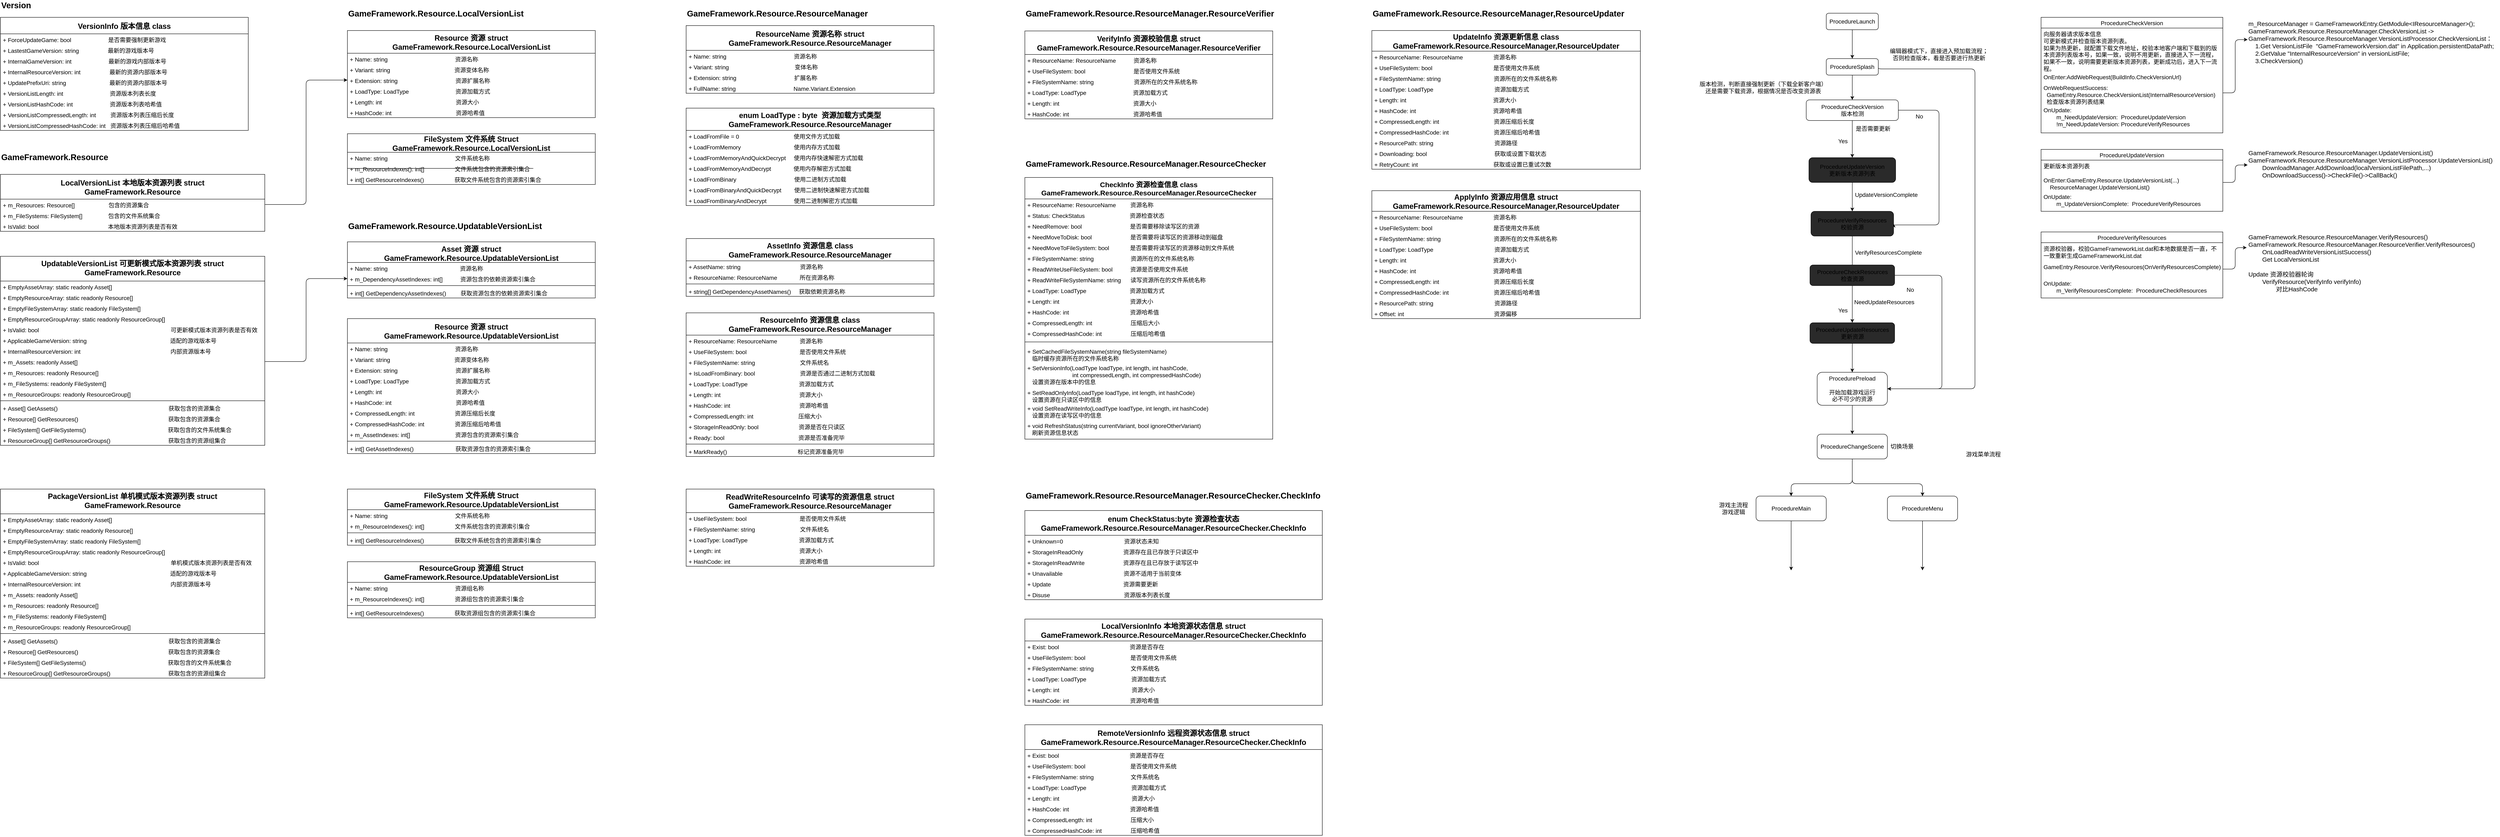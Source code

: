 <mxfile>
    <diagram id="QUaw3bAE2YYsnRq7ILRl" name="第 1 页">
        <mxGraphModel dx="5065" dy="1028" grid="1" gridSize="10" guides="1" tooltips="1" connect="1" arrows="1" fold="1" page="1" pageScale="1" pageWidth="827" pageHeight="1169" background="none" math="0" shadow="0">
            <root>
                <mxCell id="0"/>
                <mxCell id="1" parent="0"/>
                <mxCell id="17" style="edgeStyle=orthogonalEdgeStyle;html=1;exitX=0.5;exitY=1;exitDx=0;exitDy=0;entryX=0.5;entryY=0;entryDx=0;entryDy=0;" parent="1" source="6" target="7" edge="1">
                    <mxGeometry relative="1" as="geometry"/>
                </mxCell>
                <mxCell id="6" value="ProcedureLaunch" style="rounded=1;whiteSpace=wrap;html=1;fontSize=14;" parent="1" vertex="1">
                    <mxGeometry x="1140" y="50" width="126" height="40" as="geometry"/>
                </mxCell>
                <mxCell id="42" style="edgeStyle=orthogonalEdgeStyle;html=1;entryX=0.5;entryY=0;entryDx=0;entryDy=0;exitX=0.5;exitY=1;exitDx=0;exitDy=0;" parent="1" source="7" target="13" edge="1">
                    <mxGeometry relative="1" as="geometry"/>
                </mxCell>
                <mxCell id="yiAYSCsGN9VdWLq7-ZU1-89" style="edgeStyle=orthogonalEdgeStyle;html=1;fontSize=14;exitX=1;exitY=0.5;exitDx=0;exitDy=0;" parent="1" source="7" target="10" edge="1">
                    <mxGeometry relative="1" as="geometry">
                        <mxPoint x="1300" y="190" as="sourcePoint"/>
                        <Array as="points">
                            <mxPoint x="1266" y="185"/>
                            <mxPoint x="1500" y="185"/>
                            <mxPoint x="1500" y="960"/>
                        </Array>
                    </mxGeometry>
                </mxCell>
                <mxCell id="7" value="&lt;span style=&quot;font-size: 14px;&quot;&gt;ProcedureSplash&lt;/span&gt;" style="rounded=1;whiteSpace=wrap;html=1;fontSize=14;" parent="1" vertex="1">
                    <mxGeometry x="1140" y="160" width="126" height="40" as="geometry"/>
                </mxCell>
                <mxCell id="8" value="编辑器模式下，直接进入预加载流程；否则检查版本，看是否要进行热更新" style="text;html=1;strokeColor=none;fillColor=none;align=center;verticalAlign=middle;whiteSpace=wrap;rounded=0;fontSize=14;" parent="1" vertex="1">
                    <mxGeometry x="1288" y="115" width="250" height="70" as="geometry"/>
                </mxCell>
                <mxCell id="60" style="edgeStyle=orthogonalEdgeStyle;html=1;entryX=0.5;entryY=0;entryDx=0;entryDy=0;fontSize=14;" parent="1" source="10" target="59" edge="1">
                    <mxGeometry relative="1" as="geometry"/>
                </mxCell>
                <mxCell id="10" value="ProcedurePreload&lt;br&gt;&lt;br&gt;开始加载游戏运行&lt;br&gt;必不可少的资源" style="rounded=1;whiteSpace=wrap;html=1;align=center;fontSize=14;" parent="1" vertex="1">
                    <mxGeometry x="1118" y="920" width="170" height="80" as="geometry"/>
                </mxCell>
                <mxCell id="yiAYSCsGN9VdWLq7-ZU1-79" style="edgeStyle=orthogonalEdgeStyle;html=1;entryX=0.5;entryY=0;entryDx=0;entryDy=0;fontSize=14;exitX=0.5;exitY=1;exitDx=0;exitDy=0;" parent="1" source="13" target="yiAYSCsGN9VdWLq7-ZU1-77" edge="1">
                    <mxGeometry relative="1" as="geometry">
                        <Array as="points">
                            <mxPoint x="1203" y="380"/>
                            <mxPoint x="1203" y="380"/>
                        </Array>
                    </mxGeometry>
                </mxCell>
                <mxCell id="yiAYSCsGN9VdWLq7-ZU1-80" style="edgeStyle=orthogonalEdgeStyle;html=1;fontSize=14;entryX=1;entryY=0.5;entryDx=0;entryDy=0;" parent="1" source="13" target="yiAYSCsGN9VdWLq7-ZU1-78" edge="1">
                    <mxGeometry relative="1" as="geometry">
                        <mxPoint x="1315" y="628" as="targetPoint"/>
                        <Array as="points">
                            <mxPoint x="1413" y="285"/>
                            <mxPoint x="1413" y="563"/>
                        </Array>
                    </mxGeometry>
                </mxCell>
                <mxCell id="13" value="ProcedureCheckVersion&lt;br&gt;&lt;span&gt;版本检测&lt;/span&gt;" style="rounded=1;whiteSpace=wrap;html=1;fontSize=14;" parent="1" vertex="1">
                    <mxGeometry x="1091.5" y="260" width="223" height="50" as="geometry"/>
                </mxCell>
                <mxCell id="18" value="VersionInfo 版本信息 class" style="swimlane;fontStyle=1;childLayout=stackLayout;horizontal=1;startSize=40;fillColor=none;horizontalStack=0;resizeParent=1;resizeParentMax=0;resizeLast=0;collapsible=1;marginBottom=0;fontSize=18;" parent="1" vertex="1">
                    <mxGeometry x="-3280" y="60" width="600" height="274" as="geometry">
                        <mxRectangle x="20" y="20" width="90" height="26" as="alternateBounds"/>
                    </mxGeometry>
                </mxCell>
                <mxCell id="19" value="+ ForceUpdateGame: bool                       是否需要强制更新游戏" style="text;strokeColor=none;fillColor=none;align=left;verticalAlign=top;spacingLeft=4;spacingRight=4;overflow=hidden;rotatable=0;points=[[0,0.5],[1,0.5]];portConstraint=eastwest;fontSize=14;" parent="18" vertex="1">
                    <mxGeometry y="40" width="600" height="26" as="geometry"/>
                </mxCell>
                <mxCell id="20" value="+ LastestGameVersion: string                  最新的游戏版本号 " style="text;strokeColor=none;fillColor=none;align=left;verticalAlign=top;spacingLeft=4;spacingRight=4;overflow=hidden;rotatable=0;points=[[0,0.5],[1,0.5]];portConstraint=eastwest;fontSize=14;" parent="18" vertex="1">
                    <mxGeometry y="66" width="600" height="26" as="geometry"/>
                </mxCell>
                <mxCell id="21" value="+ InternalGameVersion: int                       最新的游戏内部版本号" style="text;strokeColor=none;fillColor=none;align=left;verticalAlign=top;spacingLeft=4;spacingRight=4;overflow=hidden;rotatable=0;points=[[0,0.5],[1,0.5]];portConstraint=eastwest;fontSize=14;" parent="18" vertex="1">
                    <mxGeometry y="92" width="600" height="26" as="geometry"/>
                </mxCell>
                <mxCell id="22" value="+ InternalResourceVersion: int                  最新的资源内部版本号" style="text;strokeColor=none;fillColor=none;align=left;verticalAlign=top;spacingLeft=4;spacingRight=4;overflow=hidden;rotatable=0;points=[[0,0.5],[1,0.5]];portConstraint=eastwest;fontSize=14;" parent="18" vertex="1">
                    <mxGeometry y="118" width="600" height="26" as="geometry"/>
                </mxCell>
                <mxCell id="23" value="+ UpdatePrefixUri: string                           最新的资源内部版本号    " style="text;strokeColor=none;fillColor=none;align=left;verticalAlign=top;spacingLeft=4;spacingRight=4;overflow=hidden;rotatable=0;points=[[0,0.5],[1,0.5]];portConstraint=eastwest;fontSize=14;" parent="18" vertex="1">
                    <mxGeometry y="144" width="600" height="26" as="geometry"/>
                </mxCell>
                <mxCell id="24" value="+ VersionListLength: int                             资源版本列表长度" style="text;strokeColor=none;fillColor=none;align=left;verticalAlign=top;spacingLeft=4;spacingRight=4;overflow=hidden;rotatable=0;points=[[0,0.5],[1,0.5]];portConstraint=eastwest;fontSize=14;" parent="18" vertex="1">
                    <mxGeometry y="170" width="600" height="26" as="geometry"/>
                </mxCell>
                <mxCell id="25" value="+ VersionListHashCode: int                       资源版本列表哈希值" style="text;strokeColor=none;fillColor=none;align=left;verticalAlign=top;spacingLeft=4;spacingRight=4;overflow=hidden;rotatable=0;points=[[0,0.5],[1,0.5]];portConstraint=eastwest;fontSize=14;" parent="18" vertex="1">
                    <mxGeometry y="196" width="600" height="26" as="geometry"/>
                </mxCell>
                <mxCell id="26" value="+ VersionListCompressedLength: int         资源版本列表压缩后长度" style="text;strokeColor=none;fillColor=none;align=left;verticalAlign=top;spacingLeft=4;spacingRight=4;overflow=hidden;rotatable=0;points=[[0,0.5],[1,0.5]];portConstraint=eastwest;fontSize=14;" parent="18" vertex="1">
                    <mxGeometry y="222" width="600" height="26" as="geometry"/>
                </mxCell>
                <mxCell id="33" value="+ VersionListCompressedHashCode: int   资源版本列表压缩后哈希值" style="text;strokeColor=none;fillColor=none;align=left;verticalAlign=top;spacingLeft=4;spacingRight=4;overflow=hidden;rotatable=0;points=[[0,0.5],[1,0.5]];portConstraint=eastwest;fontSize=14;" parent="18" vertex="1">
                    <mxGeometry y="248" width="600" height="26" as="geometry"/>
                </mxCell>
                <mxCell id="yiAYSCsGN9VdWLq7-ZU1-55" value="ProcedureCheckVersion" style="swimlane;fontStyle=0;childLayout=stackLayout;horizontal=1;startSize=26;horizontalStack=0;resizeParent=1;resizeParentMax=0;resizeLast=0;collapsible=1;marginBottom=0;fontSize=14;" parent="1" vertex="1">
                    <mxGeometry x="1660" y="60" width="440" height="280" as="geometry">
                        <mxRectangle x="1650" y="56" width="110" height="26" as="alternateBounds"/>
                    </mxGeometry>
                </mxCell>
                <mxCell id="yiAYSCsGN9VdWLq7-ZU1-84" value="向服务器请求版本信息&#10;可更新模式并检查版本资源列表。&#10;如果为热更新，就配置下载文件地址，校验本地客户端和下载到的版本资源列表版本号，如果一致，说明不用更新，直接进入下一流程，如果不一致，说明需要更新版本资源列表，更新成功后，进入下一流程。" style="text;strokeColor=none;fillColor=none;align=left;verticalAlign=top;spacingLeft=4;spacingRight=4;overflow=hidden;rotatable=0;points=[[0,0.5],[1,0.5]];portConstraint=eastwest;whiteSpace=wrap;fontSize=14;" parent="yiAYSCsGN9VdWLq7-ZU1-55" vertex="1">
                    <mxGeometry y="26" width="440" height="104" as="geometry"/>
                </mxCell>
                <mxCell id="yiAYSCsGN9VdWLq7-ZU1-56" value="OnEnter:AddWebRequest(BuildInfo.CheckVersionUrl)" style="text;strokeColor=none;fillColor=none;align=left;verticalAlign=top;spacingLeft=4;spacingRight=4;overflow=hidden;rotatable=0;points=[[0,0.5],[1,0.5]];portConstraint=eastwest;whiteSpace=wrap;fontSize=14;" parent="yiAYSCsGN9VdWLq7-ZU1-55" vertex="1">
                    <mxGeometry y="130" width="440" height="26" as="geometry"/>
                </mxCell>
                <mxCell id="yiAYSCsGN9VdWLq7-ZU1-57" value="OnWebRequestSuccess:&#10;  GameEntry.Resource.CheckVersionList(InternalResourceVersion)&#10;  检查版本资源列表结果" style="text;strokeColor=none;fillColor=none;align=left;verticalAlign=top;spacingLeft=4;spacingRight=4;overflow=hidden;rotatable=0;points=[[0,0.5],[1,0.5]];portConstraint=eastwest;fontSize=14;" parent="yiAYSCsGN9VdWLq7-ZU1-55" vertex="1">
                    <mxGeometry y="156" width="440" height="54" as="geometry"/>
                </mxCell>
                <mxCell id="yiAYSCsGN9VdWLq7-ZU1-58" value="OnUpdate:&#10;        m_NeedUpdateVersion:  ProcedureUpdateVersion&#10;        !m_NeedUpdateVersion: ProcedureVerifyResources" style="text;strokeColor=none;fillColor=none;align=left;verticalAlign=top;spacingLeft=4;spacingRight=4;overflow=hidden;rotatable=0;points=[[0,0.5],[1,0.5]];portConstraint=eastwest;fontSize=14;" parent="yiAYSCsGN9VdWLq7-ZU1-55" vertex="1">
                    <mxGeometry y="210" width="440" height="70" as="geometry"/>
                </mxCell>
                <mxCell id="yiAYSCsGN9VdWLq7-ZU1-75" value="m_ResourceManager = GameFrameworkEntry.GetModule&amp;lt;IResourceManager&amp;gt;();&lt;br style=&quot;font-size: 15px;&quot;&gt;GameFramework.Resource.ResourceManager.CheckVersionList -&amp;gt;&amp;nbsp;&lt;br style=&quot;font-size: 15px;&quot;&gt;GameFramework.Resource.ResourceManager.VersionListProcessor.CheckVersionList：&lt;br style=&quot;font-size: 15px;&quot;&gt;&amp;nbsp; &amp;nbsp; 1.Get VersionListFile&amp;nbsp; &quot;GameFrameworkVersion.dat&quot; in&amp;nbsp;Application.persistentDataPath;&lt;br style=&quot;font-size: 15px;&quot;&gt;&amp;nbsp; &amp;nbsp; 2.GetValue &quot;InternalResourceVersion&quot; in&amp;nbsp;versionListFile;&lt;br style=&quot;font-size: 15px;&quot;&gt;&amp;nbsp; &amp;nbsp; 3.CheckVersion()" style="text;align=left;verticalAlign=top;resizable=0;points=[];autosize=1;strokeColor=none;fontSize=15;html=1;" parent="1" vertex="1">
                    <mxGeometry x="2160" y="60" width="610" height="110" as="geometry"/>
                </mxCell>
                <mxCell id="yiAYSCsGN9VdWLq7-ZU1-76" style="edgeStyle=orthogonalEdgeStyle;html=1;entryX=0;entryY=0.491;entryDx=0;entryDy=0;entryPerimeter=0;fontSize=14;" parent="1" source="yiAYSCsGN9VdWLq7-ZU1-57" target="yiAYSCsGN9VdWLq7-ZU1-75" edge="1">
                    <mxGeometry relative="1" as="geometry"/>
                </mxCell>
                <mxCell id="49" style="edgeStyle=orthogonalEdgeStyle;html=1;entryX=0.5;entryY=0;entryDx=0;entryDy=0;fontSize=14;" parent="1" source="yiAYSCsGN9VdWLq7-ZU1-77" target="yiAYSCsGN9VdWLq7-ZU1-78" edge="1">
                    <mxGeometry relative="1" as="geometry">
                        <Array as="points"/>
                    </mxGeometry>
                </mxCell>
                <mxCell id="yiAYSCsGN9VdWLq7-ZU1-77" value="ProcedureUpdateVersion&lt;br&gt;更新版本资源列表" style="rounded=1;whiteSpace=wrap;html=1;fontSize=14;fillColor=#2a2a2a;verticalAlign=middle;" parent="1" vertex="1">
                    <mxGeometry x="1098" y="400" width="210" height="60" as="geometry"/>
                </mxCell>
                <mxCell id="yiAYSCsGN9VdWLq7-ZU1-83" style="edgeStyle=orthogonalEdgeStyle;html=1;entryX=0.5;entryY=0;entryDx=0;entryDy=0;fontSize=14;exitX=0.5;exitY=1;exitDx=0;exitDy=0;" parent="1" source="yiAYSCsGN9VdWLq7-ZU1-78" target="yiAYSCsGN9VdWLq7-ZU1-81" edge="1">
                    <mxGeometry relative="1" as="geometry">
                        <mxPoint x="1203" y="660" as="sourcePoint"/>
                        <Array as="points">
                            <mxPoint x="1203" y="700"/>
                            <mxPoint x="1203" y="700"/>
                        </Array>
                    </mxGeometry>
                </mxCell>
                <mxCell id="yiAYSCsGN9VdWLq7-ZU1-78" value="ProcedureVerifyResources&lt;br&gt;校验资源" style="rounded=1;whiteSpace=wrap;html=1;fontSize=14;fillColor=#2a2a2a;verticalAlign=middle;" parent="1" vertex="1">
                    <mxGeometry x="1103" y="530" width="200" height="60" as="geometry"/>
                </mxCell>
                <mxCell id="77" style="edgeStyle=none;html=1;entryX=0.5;entryY=0;entryDx=0;entryDy=0;" parent="1" source="yiAYSCsGN9VdWLq7-ZU1-81" target="76" edge="1">
                    <mxGeometry relative="1" as="geometry"/>
                </mxCell>
                <mxCell id="79" style="edgeStyle=orthogonalEdgeStyle;html=1;exitX=1;exitY=0.5;exitDx=0;exitDy=0;entryX=1;entryY=0.5;entryDx=0;entryDy=0;" parent="1" source="yiAYSCsGN9VdWLq7-ZU1-81" target="10" edge="1">
                    <mxGeometry relative="1" as="geometry">
                        <mxPoint x="1300" y="1000" as="targetPoint"/>
                        <mxPoint x="1340" y="720" as="sourcePoint"/>
                        <Array as="points">
                            <mxPoint x="1420" y="685"/>
                            <mxPoint x="1420" y="960"/>
                        </Array>
                    </mxGeometry>
                </mxCell>
                <mxCell id="yiAYSCsGN9VdWLq7-ZU1-81" value="ProcedureCheckResources&lt;br&gt;检查资源" style="rounded=1;whiteSpace=wrap;html=1;fontSize=14;fillColor=#2a2a2a;verticalAlign=middle;" parent="1" vertex="1">
                    <mxGeometry x="1100.5" y="660" width="205" height="50" as="geometry"/>
                </mxCell>
                <mxCell id="43" value="是否需要更新" style="text;html=1;align=center;verticalAlign=middle;resizable=0;points=[];autosize=1;strokeColor=none;fontSize=14;" parent="1" vertex="1">
                    <mxGeometry x="1203" y="320" width="100" height="20" as="geometry"/>
                </mxCell>
                <mxCell id="44" value="No" style="text;html=1;align=center;verticalAlign=middle;resizable=0;points=[];autosize=1;strokeColor=none;fontSize=14;" parent="1" vertex="1">
                    <mxGeometry x="1350" y="290" width="30" height="20" as="geometry"/>
                </mxCell>
                <mxCell id="45" value="Yes" style="text;html=1;align=center;verticalAlign=middle;resizable=0;points=[];autosize=1;strokeColor=none;fontSize=14;" parent="1" vertex="1">
                    <mxGeometry x="1160" y="350" width="40" height="20" as="geometry"/>
                </mxCell>
                <mxCell id="46" value="&lt;span&gt;版本检测，判断直接强制更新&lt;/span&gt;&lt;span&gt;（下载全新客户端）&lt;br&gt;还是需要&lt;/span&gt;&lt;span&gt;下载资源，根据情况是否改变&lt;/span&gt;&lt;span&gt;资源表&lt;/span&gt;" style="text;html=1;align=center;verticalAlign=middle;resizable=0;points=[];autosize=1;strokeColor=none;fontSize=14;" parent="1" vertex="1">
                    <mxGeometry x="827" y="210" width="320" height="40" as="geometry"/>
                </mxCell>
                <mxCell id="52" value="UpdateVersionComplete" style="text;html=1;align=center;verticalAlign=middle;resizable=0;points=[];autosize=1;strokeColor=none;fontSize=14;" parent="1" vertex="1">
                    <mxGeometry x="1200" y="480" width="170" height="20" as="geometry"/>
                </mxCell>
                <mxCell id="53" value="VerifyResourcesComplete" style="text;html=1;align=center;verticalAlign=middle;resizable=0;points=[];autosize=1;strokeColor=none;fontSize=14;" parent="1" vertex="1">
                    <mxGeometry x="1200" y="620" width="180" height="20" as="geometry"/>
                </mxCell>
                <mxCell id="54" value="NeedUpdateResources" style="text;html=1;align=center;verticalAlign=middle;resizable=0;points=[];autosize=1;strokeColor=none;fontSize=14;" parent="1" vertex="1">
                    <mxGeometry x="1200" y="740" width="160" height="20" as="geometry"/>
                </mxCell>
                <mxCell id="55" value="Yes" style="text;html=1;align=center;verticalAlign=middle;resizable=0;points=[];autosize=1;strokeColor=none;fontSize=14;" parent="1" vertex="1">
                    <mxGeometry x="1160" y="760" width="40" height="20" as="geometry"/>
                </mxCell>
                <mxCell id="56" value="No" style="text;html=1;align=center;verticalAlign=middle;resizable=0;points=[];autosize=1;strokeColor=none;fontSize=14;" parent="1" vertex="1">
                    <mxGeometry x="1328" y="710" width="30" height="20" as="geometry"/>
                </mxCell>
                <mxCell id="62" style="edgeStyle=orthogonalEdgeStyle;html=1;entryX=0.5;entryY=0;entryDx=0;entryDy=0;fontSize=14;" parent="1" source="59" target="61" edge="1">
                    <mxGeometry relative="1" as="geometry">
                        <Array as="points">
                            <mxPoint x="1203" y="1190"/>
                            <mxPoint x="1055" y="1190"/>
                        </Array>
                    </mxGeometry>
                </mxCell>
                <mxCell id="64" style="edgeStyle=orthogonalEdgeStyle;html=1;fontSize=14;" parent="1" source="59" target="63" edge="1">
                    <mxGeometry relative="1" as="geometry">
                        <Array as="points">
                            <mxPoint x="1203" y="1190"/>
                            <mxPoint x="1373" y="1190"/>
                        </Array>
                    </mxGeometry>
                </mxCell>
                <mxCell id="59" value="ProcedureChangeScene" style="rounded=1;whiteSpace=wrap;html=1;fontSize=14;" parent="1" vertex="1">
                    <mxGeometry x="1118" y="1070" width="170" height="60" as="geometry"/>
                </mxCell>
                <mxCell id="69" style="edgeStyle=orthogonalEdgeStyle;html=1;fontSize=14;" parent="1" source="61" edge="1">
                    <mxGeometry relative="1" as="geometry">
                        <mxPoint x="1055" y="1400" as="targetPoint"/>
                    </mxGeometry>
                </mxCell>
                <mxCell id="61" value="ProcedureMain" style="rounded=1;whiteSpace=wrap;html=1;fontSize=14;" parent="1" vertex="1">
                    <mxGeometry x="970" y="1220" width="170" height="60" as="geometry"/>
                </mxCell>
                <mxCell id="70" style="edgeStyle=none;html=1;" parent="1" source="63" edge="1">
                    <mxGeometry relative="1" as="geometry">
                        <mxPoint x="1373" y="1400" as="targetPoint"/>
                    </mxGeometry>
                </mxCell>
                <mxCell id="63" value="ProcedureMenu" style="rounded=1;whiteSpace=wrap;html=1;fontSize=14;" parent="1" vertex="1">
                    <mxGeometry x="1288" y="1220" width="170" height="60" as="geometry"/>
                </mxCell>
                <mxCell id="65" value="切换场景" style="text;html=1;align=center;verticalAlign=middle;resizable=0;points=[];autosize=1;strokeColor=none;fontSize=14;" parent="1" vertex="1">
                    <mxGeometry x="1288" y="1090" width="70" height="20" as="geometry"/>
                </mxCell>
                <mxCell id="66" value="游戏主流程&lt;br&gt;游戏逻辑" style="text;html=1;align=center;verticalAlign=middle;resizable=0;points=[];autosize=1;strokeColor=none;fontSize=14;" parent="1" vertex="1">
                    <mxGeometry x="870" y="1230" width="90" height="40" as="geometry"/>
                </mxCell>
                <mxCell id="67" value="游戏菜单流程" style="text;html=1;align=center;verticalAlign=middle;resizable=0;points=[];autosize=1;strokeColor=none;fontSize=14;" parent="1" vertex="1">
                    <mxGeometry x="1470" y="1109" width="100" height="20" as="geometry"/>
                </mxCell>
                <mxCell id="71" value="ProcedureUpdateVersion" style="swimlane;fontStyle=0;childLayout=stackLayout;horizontal=1;startSize=26;horizontalStack=0;resizeParent=1;resizeParentMax=0;resizeLast=0;collapsible=1;marginBottom=0;fontSize=14;" parent="1" vertex="1">
                    <mxGeometry x="1660" y="380" width="440" height="150" as="geometry">
                        <mxRectangle x="1650" y="56" width="110" height="26" as="alternateBounds"/>
                    </mxGeometry>
                </mxCell>
                <mxCell id="72" value="更新版本资源列表" style="text;strokeColor=none;fillColor=none;align=left;verticalAlign=top;spacingLeft=4;spacingRight=4;overflow=hidden;rotatable=0;points=[[0,0.5],[1,0.5]];portConstraint=eastwest;whiteSpace=wrap;fontSize=14;" parent="71" vertex="1">
                    <mxGeometry y="26" width="440" height="34" as="geometry"/>
                </mxCell>
                <mxCell id="73" value="OnEnter:GameEntry.Resource.UpdateVersionList(...)&#10;    ResourceManager.UpdateVersionList()" style="text;strokeColor=none;fillColor=none;align=left;verticalAlign=top;spacingLeft=4;spacingRight=4;overflow=hidden;rotatable=0;points=[[0,0.5],[1,0.5]];portConstraint=eastwest;whiteSpace=wrap;fontSize=14;" parent="71" vertex="1">
                    <mxGeometry y="60" width="440" height="40" as="geometry"/>
                </mxCell>
                <mxCell id="75" value="OnUpdate:&#10;        m_UpdateVersionComplete:  ProcedureVerifyResources" style="text;strokeColor=none;fillColor=none;align=left;verticalAlign=top;spacingLeft=4;spacingRight=4;overflow=hidden;rotatable=0;points=[[0,0.5],[1,0.5]];portConstraint=eastwest;fontSize=14;" parent="71" vertex="1">
                    <mxGeometry y="100" width="440" height="50" as="geometry"/>
                </mxCell>
                <mxCell id="78" style="edgeStyle=none;html=1;entryX=0.5;entryY=0;entryDx=0;entryDy=0;" parent="1" source="76" target="10" edge="1">
                    <mxGeometry relative="1" as="geometry"/>
                </mxCell>
                <mxCell id="76" value="ProcedureUpdateResources&lt;br&gt;更新资源" style="rounded=1;whiteSpace=wrap;html=1;fontSize=14;fillColor=#2a2a2a;verticalAlign=middle;" parent="1" vertex="1">
                    <mxGeometry x="1100.5" y="800" width="205" height="50" as="geometry"/>
                </mxCell>
                <mxCell id="80" value="&lt;font style=&quot;font-size: 15px;&quot;&gt;&lt;span style=&quot;font-size: 15px;&quot;&gt;GameFramework.Resource.ResourceManager.UpdateVersionList()&lt;/span&gt;&lt;br style=&quot;font-size: 15px;&quot;&gt;&lt;span style=&quot;font-size: 15px;&quot;&gt;GameFramework.Resource.ResourceManager.VersionListProcessor.&lt;/span&gt;&lt;span style=&quot;font-size: 15px;&quot;&gt;UpdateVersionList()&lt;/span&gt;&lt;font style=&quot;font-size: 15px;&quot;&gt;&lt;br style=&quot;font-size: 15px;&quot;&gt;&lt;/font&gt;&lt;/font&gt;&lt;font style=&quot;font-size: 15px;&quot;&gt;&lt;span style=&quot;font-size: 15px;&quot;&gt;&#9;&lt;/span&gt;&lt;span style=&quot;font-size: 15px;&quot;&gt;&lt;span style=&quot;white-space: pre; font-size: 15px;&quot;&gt;&#9;&lt;/span&gt;DownloadManager.AddDownload(localVersionListFilePath,...)&lt;/span&gt;&lt;br style=&quot;font-size: 15px;&quot;&gt;&lt;span style=&quot;font-size: 15px;&quot;&gt;&#9;&lt;/span&gt;&lt;span style=&quot;font-size: 15px;&quot;&gt;&lt;span style=&quot;white-space: pre; font-size: 15px;&quot;&gt;&#9;&lt;/span&gt;OnDownloadSuccess()-&amp;gt;CheckFile()-&amp;gt;CallBack()&lt;/span&gt;&lt;br style=&quot;font-size: 15px;&quot;&gt;&lt;/font&gt;" style="text;html=1;align=left;verticalAlign=middle;resizable=0;points=[];autosize=1;strokeColor=none;fontSize=15;" parent="1" vertex="1">
                    <mxGeometry x="2160" y="375" width="610" height="80" as="geometry"/>
                </mxCell>
                <mxCell id="82" style="edgeStyle=orthogonalEdgeStyle;html=1;entryX=0;entryY=0.535;entryDx=0;entryDy=0;entryPerimeter=0;fontSize=15;" parent="1" source="73" target="80" edge="1">
                    <mxGeometry relative="1" as="geometry"/>
                </mxCell>
                <mxCell id="83" value="ProcedureVerifyResources" style="swimlane;fontStyle=0;childLayout=stackLayout;horizontal=1;startSize=26;horizontalStack=0;resizeParent=1;resizeParentMax=0;resizeLast=0;collapsible=1;marginBottom=0;fontSize=14;" parent="1" vertex="1">
                    <mxGeometry x="1660" y="580" width="440" height="160" as="geometry">
                        <mxRectangle x="1650" y="56" width="110" height="26" as="alternateBounds"/>
                    </mxGeometry>
                </mxCell>
                <mxCell id="84" value="资源校验器，校验GameFrameworkList.dat和本地数据是否一直，不一致重新生成GameFrameworkList.dat" style="text;strokeColor=none;fillColor=none;align=left;verticalAlign=top;spacingLeft=4;spacingRight=4;overflow=hidden;rotatable=0;points=[[0,0.5],[1,0.5]];portConstraint=eastwest;whiteSpace=wrap;fontSize=14;" parent="83" vertex="1">
                    <mxGeometry y="26" width="440" height="44" as="geometry"/>
                </mxCell>
                <mxCell id="85" value="GameEntry.Resource.VerifyResources(OnVerifyResourcesComplete);" style="text;strokeColor=none;fillColor=none;align=left;verticalAlign=top;spacingLeft=4;spacingRight=4;overflow=hidden;rotatable=0;points=[[0,0.5],[1,0.5]];portConstraint=eastwest;whiteSpace=wrap;fontSize=14;" parent="83" vertex="1">
                    <mxGeometry y="70" width="440" height="40" as="geometry"/>
                </mxCell>
                <mxCell id="86" value="OnUpdate:&#10;        m_VerifyResourcesComplete:  ProcedureCheckResources" style="text;strokeColor=none;fillColor=none;align=left;verticalAlign=top;spacingLeft=4;spacingRight=4;overflow=hidden;rotatable=0;points=[[0,0.5],[1,0.5]];portConstraint=eastwest;fontSize=14;" parent="83" vertex="1">
                    <mxGeometry y="110" width="440" height="50" as="geometry"/>
                </mxCell>
                <mxCell id="87" value="&lt;font&gt;&lt;span style=&quot;font-size: 15px&quot;&gt;GameFramework.Resource.ResourceManager.VerifyResources()&lt;/span&gt;&lt;br style=&quot;font-size: 15px&quot;&gt;&lt;span style=&quot;font-size: 15px&quot;&gt;GameFramework.Resource.ResourceManager.ResourceVerifier.VerifyResources()&lt;/span&gt;&lt;font style=&quot;font-size: 15px&quot;&gt;&lt;br style=&quot;font-size: 15px&quot;&gt;&lt;/font&gt;&lt;/font&gt;&lt;span style=&quot;white-space: pre&quot;&gt;&#9;&lt;/span&gt;OnLoadReadWriteVersionListSuccess()&lt;br&gt;&lt;span style=&quot;white-space: pre&quot;&gt;&#9;&lt;/span&gt;Get LocalVersionList&lt;br&gt;&lt;span style=&quot;font-size: 15px&quot;&gt;&lt;span&gt;&#9;&lt;/span&gt;&lt;span&gt;&#9;&lt;/span&gt;&lt;span&gt;&#9;&lt;/span&gt;&lt;br&gt;Update&amp;nbsp;&lt;/span&gt;&lt;span style=&quot;font-size: 15px&quot;&gt;资源校验器轮询&lt;br&gt;&lt;/span&gt;&lt;span style=&quot;font-size: 15px&quot;&gt;&#9;&lt;/span&gt;&lt;span style=&quot;font-size: 15px&quot;&gt;&lt;span style=&quot;white-space: pre&quot;&gt;&#9;&lt;/span&gt;VerifyResource(VerifyInfo verifyInfo)&lt;br&gt;&lt;/span&gt;&lt;span style=&quot;white-space: pre&quot;&gt;&#9;&lt;/span&gt;&lt;span style=&quot;white-space: pre&quot;&gt;&#9;&lt;/span&gt;对比HashCode&lt;br&gt;" style="text;html=1;align=left;verticalAlign=middle;resizable=0;points=[];autosize=1;strokeColor=none;fontSize=15;" parent="1" vertex="1">
                    <mxGeometry x="2160" y="580" width="560" height="150" as="geometry"/>
                </mxCell>
                <mxCell id="88" value="VerifyInfo 资源校验信息 struct&#10;GameFramework.Resource.ResourceManager.ResourceVerifier" style="swimlane;fontStyle=1;childLayout=stackLayout;horizontal=1;startSize=57;fillColor=none;horizontalStack=0;resizeParent=1;resizeParentMax=0;resizeLast=0;collapsible=1;marginBottom=0;fontSize=18;" parent="1" vertex="1">
                    <mxGeometry x="-800" y="93" width="600" height="213" as="geometry">
                        <mxRectangle x="20" y="20" width="90" height="26" as="alternateBounds"/>
                    </mxGeometry>
                </mxCell>
                <mxCell id="89" value="+ ResourceName: ResourceName           资源名称" style="text;strokeColor=none;fillColor=none;align=left;verticalAlign=top;spacingLeft=4;spacingRight=4;overflow=hidden;rotatable=0;points=[[0,0.5],[1,0.5]];portConstraint=eastwest;fontSize=14;" parent="88" vertex="1">
                    <mxGeometry y="57" width="600" height="26" as="geometry"/>
                </mxCell>
                <mxCell id="90" value="+ UseFileSystem: bool                              是否使用文件系统 " style="text;strokeColor=none;fillColor=none;align=left;verticalAlign=top;spacingLeft=4;spacingRight=4;overflow=hidden;rotatable=0;points=[[0,0.5],[1,0.5]];portConstraint=eastwest;fontSize=14;" parent="88" vertex="1">
                    <mxGeometry y="83" width="600" height="26" as="geometry"/>
                </mxCell>
                <mxCell id="91" value="+ FileSystemName: string                         资源所在的文件系统名称" style="text;strokeColor=none;fillColor=none;align=left;verticalAlign=top;spacingLeft=4;spacingRight=4;overflow=hidden;rotatable=0;points=[[0,0.5],[1,0.5]];portConstraint=eastwest;fontSize=14;" parent="88" vertex="1">
                    <mxGeometry y="109" width="600" height="26" as="geometry"/>
                </mxCell>
                <mxCell id="92" value="+ LoadType: LoadType                             资源加载方式" style="text;strokeColor=none;fillColor=none;align=left;verticalAlign=top;spacingLeft=4;spacingRight=4;overflow=hidden;rotatable=0;points=[[0,0.5],[1,0.5]];portConstraint=eastwest;fontSize=14;" parent="88" vertex="1">
                    <mxGeometry y="135" width="600" height="26" as="geometry"/>
                </mxCell>
                <mxCell id="93" value="+ Length: int                                              资源大小 " style="text;strokeColor=none;fillColor=none;align=left;verticalAlign=top;spacingLeft=4;spacingRight=4;overflow=hidden;rotatable=0;points=[[0,0.5],[1,0.5]];portConstraint=eastwest;fontSize=14;" parent="88" vertex="1">
                    <mxGeometry y="161" width="600" height="26" as="geometry"/>
                </mxCell>
                <mxCell id="94" value="+ HashCode: int                                        资源哈希值" style="text;strokeColor=none;fillColor=none;align=left;verticalAlign=top;spacingLeft=4;spacingRight=4;overflow=hidden;rotatable=0;points=[[0,0.5],[1,0.5]];portConstraint=eastwest;fontSize=14;" parent="88" vertex="1">
                    <mxGeometry y="187" width="600" height="26" as="geometry"/>
                </mxCell>
                <mxCell id="98" value="ResourceName 资源名称 struct&#10;GameFramework.Resource.ResourceManager" style="swimlane;fontStyle=1;childLayout=stackLayout;horizontal=1;startSize=60;fillColor=none;horizontalStack=0;resizeParent=1;resizeParentMax=0;resizeLast=0;collapsible=1;marginBottom=0;fontSize=18;" parent="1" vertex="1">
                    <mxGeometry x="-1620" y="80" width="600" height="164" as="geometry">
                        <mxRectangle x="20" y="20" width="90" height="26" as="alternateBounds"/>
                    </mxGeometry>
                </mxCell>
                <mxCell id="99" value="+ Name: string                                          资源名称" style="text;strokeColor=none;fillColor=none;align=left;verticalAlign=top;spacingLeft=4;spacingRight=4;overflow=hidden;rotatable=0;points=[[0,0.5],[1,0.5]];portConstraint=eastwest;fontSize=14;" parent="98" vertex="1">
                    <mxGeometry y="60" width="600" height="26" as="geometry"/>
                </mxCell>
                <mxCell id="100" value="+ Variant: string                                         变体名称&#10; " style="text;strokeColor=none;fillColor=none;align=left;verticalAlign=top;spacingLeft=4;spacingRight=4;overflow=hidden;rotatable=0;points=[[0,0.5],[1,0.5]];portConstraint=eastwest;fontSize=14;" parent="98" vertex="1">
                    <mxGeometry y="86" width="600" height="26" as="geometry"/>
                </mxCell>
                <mxCell id="101" value="+ Extension: string                                    扩展名称" style="text;strokeColor=none;fillColor=none;align=left;verticalAlign=top;spacingLeft=4;spacingRight=4;overflow=hidden;rotatable=0;points=[[0,0.5],[1,0.5]];portConstraint=eastwest;fontSize=14;" parent="98" vertex="1">
                    <mxGeometry y="112" width="600" height="26" as="geometry"/>
                </mxCell>
                <mxCell id="102" value="+ FullName: string                                    Name.Variant.Extension" style="text;strokeColor=none;fillColor=none;align=left;verticalAlign=top;spacingLeft=4;spacingRight=4;overflow=hidden;rotatable=0;points=[[0,0.5],[1,0.5]];portConstraint=eastwest;fontSize=14;" parent="98" vertex="1">
                    <mxGeometry y="138" width="600" height="26" as="geometry"/>
                </mxCell>
                <mxCell id="105" value="FileSystem 文件系统 Struct&#10;GameFramework.Resource.LocalVersionList" style="swimlane;fontStyle=1;childLayout=stackLayout;horizontal=1;startSize=45;fillColor=none;horizontalStack=0;resizeParent=1;resizeParentMax=0;resizeLast=0;collapsible=1;marginBottom=0;fontSize=18;" parent="1" vertex="1">
                    <mxGeometry x="-2440" y="342" width="600" height="123" as="geometry">
                        <mxRectangle x="20" y="20" width="90" height="26" as="alternateBounds"/>
                    </mxGeometry>
                </mxCell>
                <mxCell id="106" value="+ Name: string                                          文件系统名称" style="text;strokeColor=none;fillColor=none;align=left;verticalAlign=top;spacingLeft=4;spacingRight=4;overflow=hidden;rotatable=0;points=[[0,0.5],[1,0.5]];portConstraint=eastwest;fontSize=14;" parent="105" vertex="1">
                    <mxGeometry y="45" width="600" height="26" as="geometry"/>
                </mxCell>
                <mxCell id="243" value="+ m_ResourceIndexes(): int[]                   文件系统包含的资源索引集合" style="text;strokeColor=none;fillColor=none;align=left;verticalAlign=top;spacingLeft=4;spacingRight=4;overflow=hidden;rotatable=0;points=[[0,0.5],[1,0.5]];portConstraint=eastwest;fontSize=14;" vertex="1" parent="105">
                    <mxGeometry y="71" width="600" height="26" as="geometry"/>
                </mxCell>
                <mxCell id="107" value="+ int[] GetResourceIndexes()                   获取文件系统包含的资源索引集合" style="text;strokeColor=none;fillColor=none;align=left;verticalAlign=top;spacingLeft=4;spacingRight=4;overflow=hidden;rotatable=0;points=[[0,0.5],[1,0.5]];portConstraint=eastwest;fontSize=14;" parent="105" vertex="1">
                    <mxGeometry y="97" width="600" height="26" as="geometry"/>
                </mxCell>
                <mxCell id="110" value="LocalVersionList 本地版本资源列表 struct&#10;GameFramework.Resource" style="swimlane;fontStyle=1;childLayout=stackLayout;horizontal=1;startSize=60;fillColor=none;horizontalStack=0;resizeParent=1;resizeParentMax=0;resizeLast=0;collapsible=1;marginBottom=0;fontSize=18;" parent="1" vertex="1">
                    <mxGeometry x="-3280" y="440.5" width="640" height="138" as="geometry">
                        <mxRectangle x="20" y="20" width="90" height="26" as="alternateBounds"/>
                    </mxGeometry>
                </mxCell>
                <mxCell id="112" value="+ m_Resources: Resource[]                     包含的资源集合" style="text;strokeColor=none;fillColor=none;align=left;verticalAlign=top;spacingLeft=4;spacingRight=4;overflow=hidden;rotatable=0;points=[[0,0.5],[1,0.5]];portConstraint=eastwest;fontSize=14;" parent="110" vertex="1">
                    <mxGeometry y="60" width="640" height="26" as="geometry"/>
                </mxCell>
                <mxCell id="111" value="+ m_FileSystems: FileSystem[]                包含的文件系统集合" style="text;strokeColor=none;fillColor=none;align=left;verticalAlign=top;spacingLeft=4;spacingRight=4;overflow=hidden;rotatable=0;points=[[0,0.5],[1,0.5]];portConstraint=eastwest;fontSize=14;" parent="110" vertex="1">
                    <mxGeometry y="86" width="640" height="26" as="geometry"/>
                </mxCell>
                <mxCell id="113" value="+ IsValid: bool                                           本地版本资源列表是否有效" style="text;strokeColor=none;fillColor=none;align=left;verticalAlign=top;spacingLeft=4;spacingRight=4;overflow=hidden;rotatable=0;points=[[0,0.5],[1,0.5]];portConstraint=eastwest;fontSize=14;" parent="110" vertex="1">
                    <mxGeometry y="112" width="640" height="26" as="geometry"/>
                </mxCell>
                <mxCell id="115" value="Resource 资源 struct&#10;GameFramework.Resource.LocalVersionList" style="swimlane;fontStyle=1;childLayout=stackLayout;horizontal=1;startSize=55;fillColor=none;horizontalStack=0;resizeParent=1;resizeParentMax=0;resizeLast=0;collapsible=1;marginBottom=0;fontSize=18;" parent="1" vertex="1">
                    <mxGeometry x="-2440" y="92" width="600" height="211" as="geometry">
                        <mxRectangle x="20" y="20" width="90" height="26" as="alternateBounds"/>
                    </mxGeometry>
                </mxCell>
                <mxCell id="116" value="+ Name: string                                          资源名称" style="text;strokeColor=none;fillColor=none;align=left;verticalAlign=top;spacingLeft=4;spacingRight=4;overflow=hidden;rotatable=0;points=[[0,0.5],[1,0.5]];portConstraint=eastwest;fontSize=14;" parent="115" vertex="1">
                    <mxGeometry y="55" width="600" height="26" as="geometry"/>
                </mxCell>
                <mxCell id="117" value="+ Variant: string                                        资源变体名称&#10; " style="text;strokeColor=none;fillColor=none;align=left;verticalAlign=top;spacingLeft=4;spacingRight=4;overflow=hidden;rotatable=0;points=[[0,0.5],[1,0.5]];portConstraint=eastwest;fontSize=14;" parent="115" vertex="1">
                    <mxGeometry y="81" width="600" height="26" as="geometry"/>
                </mxCell>
                <mxCell id="118" value="+ Extension: string                                    资源扩展名称" style="text;strokeColor=none;fillColor=none;align=left;verticalAlign=top;spacingLeft=4;spacingRight=4;overflow=hidden;rotatable=0;points=[[0,0.5],[1,0.5]];portConstraint=eastwest;fontSize=14;" parent="115" vertex="1">
                    <mxGeometry y="107" width="600" height="26" as="geometry"/>
                </mxCell>
                <mxCell id="119" value="+ LoadType: LoadType                             资源加载方式" style="text;strokeColor=none;fillColor=none;align=left;verticalAlign=top;spacingLeft=4;spacingRight=4;overflow=hidden;rotatable=0;points=[[0,0.5],[1,0.5]];portConstraint=eastwest;fontSize=14;" parent="115" vertex="1">
                    <mxGeometry y="133" width="600" height="26" as="geometry"/>
                </mxCell>
                <mxCell id="120" value="+ Length: int                                              资源大小 " style="text;strokeColor=none;fillColor=none;align=left;verticalAlign=top;spacingLeft=4;spacingRight=4;overflow=hidden;rotatable=0;points=[[0,0.5],[1,0.5]];portConstraint=eastwest;fontSize=14;" parent="115" vertex="1">
                    <mxGeometry y="159" width="600" height="26" as="geometry"/>
                </mxCell>
                <mxCell id="121" value="+ HashCode: int                                        资源哈希值" style="text;strokeColor=none;fillColor=none;align=left;verticalAlign=top;spacingLeft=4;spacingRight=4;overflow=hidden;rotatable=0;points=[[0,0.5],[1,0.5]];portConstraint=eastwest;fontSize=14;" parent="115" vertex="1">
                    <mxGeometry y="185" width="600" height="26" as="geometry"/>
                </mxCell>
                <mxCell id="122" style="edgeStyle=orthogonalEdgeStyle;html=1;entryX=-0.004;entryY=0.253;entryDx=0;entryDy=0;entryPerimeter=0;fontSize=14;" parent="1" source="85" target="87" edge="1">
                    <mxGeometry relative="1" as="geometry"/>
                </mxCell>
                <mxCell id="123" value="CheckInfo 资源检查信息 class&#10;GameFramework.Resource.ResourceManager.ResourceChecker" style="swimlane;fontStyle=1;childLayout=stackLayout;horizontal=1;startSize=52;fillColor=none;horizontalStack=0;resizeParent=1;resizeParentMax=0;resizeLast=0;collapsible=1;marginBottom=0;fontSize=17;" parent="1" vertex="1">
                    <mxGeometry x="-800" y="448" width="600" height="634" as="geometry">
                        <mxRectangle x="20" y="20" width="90" height="26" as="alternateBounds"/>
                    </mxGeometry>
                </mxCell>
                <mxCell id="124" value="+ ResourceName: ResourceName         资源名称" style="text;strokeColor=none;fillColor=none;align=left;verticalAlign=top;spacingLeft=4;spacingRight=4;overflow=hidden;rotatable=0;points=[[0,0.5],[1,0.5]];portConstraint=eastwest;fontSize=14;" parent="123" vertex="1">
                    <mxGeometry y="52" width="600" height="26" as="geometry"/>
                </mxCell>
                <mxCell id="125" value="+ Status: CheckStatus                            资源检查状态 " style="text;strokeColor=none;fillColor=none;align=left;verticalAlign=top;spacingLeft=4;spacingRight=4;overflow=hidden;rotatable=0;points=[[0,0.5],[1,0.5]];portConstraint=eastwest;fontSize=14;" parent="123" vertex="1">
                    <mxGeometry y="78" width="600" height="26" as="geometry"/>
                </mxCell>
                <mxCell id="126" value="+ NeedRemove: bool                              是否需要移除读写区的资源" style="text;strokeColor=none;fillColor=none;align=left;verticalAlign=top;spacingLeft=4;spacingRight=4;overflow=hidden;rotatable=0;points=[[0,0.5],[1,0.5]];portConstraint=eastwest;fontSize=14;" parent="123" vertex="1">
                    <mxGeometry y="104" width="600" height="26" as="geometry"/>
                </mxCell>
                <mxCell id="127" value="+ NeedMoveToDisk: bool                        是否需要将读写区的资源移动到磁盘" style="text;strokeColor=none;fillColor=none;align=left;verticalAlign=top;spacingLeft=4;spacingRight=4;overflow=hidden;rotatable=0;points=[[0,0.5],[1,0.5]];portConstraint=eastwest;fontSize=14;" parent="123" vertex="1">
                    <mxGeometry y="130" width="600" height="26" as="geometry"/>
                </mxCell>
                <mxCell id="128" value="+ NeedMoveToFileSystem: bool             是否需要将读写区的资源移动到文件系统 " style="text;strokeColor=none;fillColor=none;align=left;verticalAlign=top;spacingLeft=4;spacingRight=4;overflow=hidden;rotatable=0;points=[[0,0.5],[1,0.5]];portConstraint=eastwest;fontSize=14;" parent="123" vertex="1">
                    <mxGeometry y="156" width="600" height="26" as="geometry"/>
                </mxCell>
                <mxCell id="129" value="+ FileSystemName: string                       资源所在的文件系统名称" style="text;strokeColor=none;fillColor=none;align=left;verticalAlign=top;spacingLeft=4;spacingRight=4;overflow=hidden;rotatable=0;points=[[0,0.5],[1,0.5]];portConstraint=eastwest;fontSize=14;" parent="123" vertex="1">
                    <mxGeometry y="182" width="600" height="26" as="geometry"/>
                </mxCell>
                <mxCell id="130" value="+ ReadWriteUseFileSystem: bool           资源是否使用文件系统" style="text;strokeColor=none;fillColor=none;align=left;verticalAlign=top;spacingLeft=4;spacingRight=4;overflow=hidden;rotatable=0;points=[[0,0.5],[1,0.5]];portConstraint=eastwest;fontSize=14;" parent="123" vertex="1">
                    <mxGeometry y="208" width="600" height="26" as="geometry"/>
                </mxCell>
                <mxCell id="131" value="+ ReadWriteFileSystemName: string      读写资源所在的文件系统名称" style="text;strokeColor=none;fillColor=none;align=left;verticalAlign=top;spacingLeft=4;spacingRight=4;overflow=hidden;rotatable=0;points=[[0,0.5],[1,0.5]];portConstraint=eastwest;fontSize=14;" parent="123" vertex="1">
                    <mxGeometry y="234" width="600" height="26" as="geometry"/>
                </mxCell>
                <mxCell id="136" value="+ LoadType: LoadType                           资源加载方式" style="text;strokeColor=none;fillColor=none;align=left;verticalAlign=top;spacingLeft=4;spacingRight=4;overflow=hidden;rotatable=0;points=[[0,0.5],[1,0.5]];portConstraint=eastwest;fontSize=14;" parent="123" vertex="1">
                    <mxGeometry y="260" width="600" height="26" as="geometry"/>
                </mxCell>
                <mxCell id="132" value="+ Length: int                                            资源大小" style="text;strokeColor=none;fillColor=none;align=left;verticalAlign=top;spacingLeft=4;spacingRight=4;overflow=hidden;rotatable=0;points=[[0,0.5],[1,0.5]];portConstraint=eastwest;fontSize=14;" parent="123" vertex="1">
                    <mxGeometry y="286" width="600" height="26" as="geometry"/>
                </mxCell>
                <mxCell id="133" value="+ HashCode: int                                      资源哈希值" style="text;strokeColor=none;fillColor=none;align=left;verticalAlign=top;spacingLeft=4;spacingRight=4;overflow=hidden;rotatable=0;points=[[0,0.5],[1,0.5]];portConstraint=eastwest;fontSize=14;" parent="123" vertex="1">
                    <mxGeometry y="312" width="600" height="26" as="geometry"/>
                </mxCell>
                <mxCell id="134" value="+ CompressedLength: int                        压缩后大小" style="text;strokeColor=none;fillColor=none;align=left;verticalAlign=top;spacingLeft=4;spacingRight=4;overflow=hidden;rotatable=0;points=[[0,0.5],[1,0.5]];portConstraint=eastwest;fontSize=14;" parent="123" vertex="1">
                    <mxGeometry y="338" width="600" height="26" as="geometry"/>
                </mxCell>
                <mxCell id="135" value="+ CompressedHashCode: int                  压缩后哈希值" style="text;strokeColor=none;fillColor=none;align=left;verticalAlign=top;spacingLeft=4;spacingRight=4;overflow=hidden;rotatable=0;points=[[0,0.5],[1,0.5]];portConstraint=eastwest;fontSize=14;" parent="123" vertex="1">
                    <mxGeometry y="364" width="600" height="26" as="geometry"/>
                </mxCell>
                <mxCell id="162" value="" style="line;strokeWidth=1;fillColor=none;align=left;verticalAlign=middle;spacingTop=-1;spacingLeft=3;spacingRight=3;rotatable=0;labelPosition=right;points=[];portConstraint=eastwest;" parent="123" vertex="1">
                    <mxGeometry y="390" width="600" height="17" as="geometry"/>
                </mxCell>
                <mxCell id="138" value="+ SetCachedFileSystemName(string fileSystemName)&#10;   临时缓存资源所在的文件系统名称" style="text;strokeColor=none;fillColor=none;align=left;verticalAlign=top;spacingLeft=4;spacingRight=4;overflow=hidden;rotatable=0;points=[[0,0.5],[1,0.5]];portConstraint=eastwest;fontSize=14;" parent="123" vertex="1">
                    <mxGeometry y="407" width="600" height="40" as="geometry"/>
                </mxCell>
                <mxCell id="139" value="+ SetVersionInfo(LoadType loadType, int length, int hashCode, &#10;                            int compressedLength, int compressedHashCode)&#10;   设置资源在版本中的信息" style="text;strokeColor=none;fillColor=none;align=left;verticalAlign=top;spacingLeft=4;spacingRight=4;overflow=hidden;rotatable=0;points=[[0,0.5],[1,0.5]];portConstraint=eastwest;fontSize=14;" parent="123" vertex="1">
                    <mxGeometry y="447" width="600" height="60" as="geometry"/>
                </mxCell>
                <mxCell id="157" value="+ SetReadOnlyInfo(LoadType loadType, int length, int hashCode)&#10;   设置资源在只读区中的信息" style="text;strokeColor=none;fillColor=none;align=left;verticalAlign=top;spacingLeft=4;spacingRight=4;overflow=hidden;rotatable=0;points=[[0,0.5],[1,0.5]];portConstraint=eastwest;fontSize=14;" parent="123" vertex="1">
                    <mxGeometry y="507" width="600" height="38" as="geometry"/>
                </mxCell>
                <mxCell id="158" value="+ void SetReadWriteInfo(LoadType loadType, int length, int hashCode)&#10;   设置资源在读写区中的信息" style="text;strokeColor=none;fillColor=none;align=left;verticalAlign=top;spacingLeft=4;spacingRight=4;overflow=hidden;rotatable=0;points=[[0,0.5],[1,0.5]];portConstraint=eastwest;fontSize=14;" parent="123" vertex="1">
                    <mxGeometry y="545" width="600" height="42" as="geometry"/>
                </mxCell>
                <mxCell id="159" value="+ void RefreshStatus(string currentVariant, bool ignoreOtherVariant)&#10;   刷新资源信息状态" style="text;strokeColor=none;fillColor=none;align=left;verticalAlign=top;spacingLeft=4;spacingRight=4;overflow=hidden;rotatable=0;points=[[0,0.5],[1,0.5]];portConstraint=eastwest;fontSize=14;" parent="123" vertex="1">
                    <mxGeometry y="587" width="600" height="47" as="geometry"/>
                </mxCell>
                <mxCell id="164" value="enum CheckStatus:byte 资源检查状态&#10;GameFramework.Resource.ResourceManager.ResourceChecker.CheckInfo" style="swimlane;fontStyle=1;childLayout=stackLayout;horizontal=1;startSize=60;fillColor=none;horizontalStack=0;resizeParent=1;resizeParentMax=0;resizeLast=0;collapsible=1;marginBottom=0;fontSize=18;" parent="1" vertex="1">
                    <mxGeometry x="-800" y="1255" width="720" height="216" as="geometry">
                        <mxRectangle x="20" y="20" width="90" height="26" as="alternateBounds"/>
                    </mxGeometry>
                </mxCell>
                <mxCell id="165" value="+ Unknown=0                                      资源状态未知" style="text;strokeColor=none;fillColor=none;align=left;verticalAlign=top;spacingLeft=4;spacingRight=4;overflow=hidden;rotatable=0;points=[[0,0.5],[1,0.5]];portConstraint=eastwest;fontSize=14;" parent="164" vertex="1">
                    <mxGeometry y="60" width="720" height="26" as="geometry"/>
                </mxCell>
                <mxCell id="166" value="+ StorageInReadOnly                         资源存在且已存放于只读区中" style="text;strokeColor=none;fillColor=none;align=left;verticalAlign=top;spacingLeft=4;spacingRight=4;overflow=hidden;rotatable=0;points=[[0,0.5],[1,0.5]];portConstraint=eastwest;fontSize=14;" parent="164" vertex="1">
                    <mxGeometry y="86" width="720" height="26" as="geometry"/>
                </mxCell>
                <mxCell id="167" value="+ StorageInReadWrite                        资源存在且已存放于读写区中" style="text;strokeColor=none;fillColor=none;align=left;verticalAlign=top;spacingLeft=4;spacingRight=4;overflow=hidden;rotatable=0;points=[[0,0.5],[1,0.5]];portConstraint=eastwest;fontSize=14;" parent="164" vertex="1">
                    <mxGeometry y="112" width="720" height="26" as="geometry"/>
                </mxCell>
                <mxCell id="168" value="+ Unavailable                                      资源不适用于当前变体" style="text;strokeColor=none;fillColor=none;align=left;verticalAlign=top;spacingLeft=4;spacingRight=4;overflow=hidden;rotatable=0;points=[[0,0.5],[1,0.5]];portConstraint=eastwest;fontSize=14;" parent="164" vertex="1">
                    <mxGeometry y="138" width="720" height="26" as="geometry"/>
                </mxCell>
                <mxCell id="169" value="+ Update                                             资源需要更新 " style="text;strokeColor=none;fillColor=none;align=left;verticalAlign=top;spacingLeft=4;spacingRight=4;overflow=hidden;rotatable=0;points=[[0,0.5],[1,0.5]];portConstraint=eastwest;fontSize=14;" parent="164" vertex="1">
                    <mxGeometry y="164" width="720" height="26" as="geometry"/>
                </mxCell>
                <mxCell id="170" value="+ Disuse                                              资源版本列表长度" style="text;strokeColor=none;fillColor=none;align=left;verticalAlign=top;spacingLeft=4;spacingRight=4;overflow=hidden;rotatable=0;points=[[0,0.5],[1,0.5]];portConstraint=eastwest;fontSize=14;" parent="164" vertex="1">
                    <mxGeometry y="190" width="720" height="26" as="geometry"/>
                </mxCell>
                <mxCell id="174" value="LocalVersionInfo 本地资源状态信息 struct&#10;GameFramework.Resource.ResourceManager.ResourceChecker.CheckInfo" style="swimlane;fontStyle=1;childLayout=stackLayout;horizontal=1;startSize=53;fillColor=none;horizontalStack=0;resizeParent=1;resizeParentMax=0;resizeLast=0;collapsible=1;marginBottom=0;fontSize=18;" parent="1" vertex="1">
                    <mxGeometry x="-800" y="1518" width="720" height="209" as="geometry">
                        <mxRectangle x="20" y="20" width="90" height="26" as="alternateBounds"/>
                    </mxGeometry>
                </mxCell>
                <mxCell id="175" value="+ Exist: bool                                            资源是否存在" style="text;strokeColor=none;fillColor=none;align=left;verticalAlign=top;spacingLeft=4;spacingRight=4;overflow=hidden;rotatable=0;points=[[0,0.5],[1,0.5]];portConstraint=eastwest;fontSize=14;" parent="174" vertex="1">
                    <mxGeometry y="53" width="720" height="26" as="geometry"/>
                </mxCell>
                <mxCell id="176" value="+ UseFileSystem: bool                            是否使用文件系统&#10; " style="text;strokeColor=none;fillColor=none;align=left;verticalAlign=top;spacingLeft=4;spacingRight=4;overflow=hidden;rotatable=0;points=[[0,0.5],[1,0.5]];portConstraint=eastwest;fontSize=14;" parent="174" vertex="1">
                    <mxGeometry y="79" width="720" height="26" as="geometry"/>
                </mxCell>
                <mxCell id="177" value="+ FileSystemName: string                       文件系统名" style="text;strokeColor=none;fillColor=none;align=left;verticalAlign=top;spacingLeft=4;spacingRight=4;overflow=hidden;rotatable=0;points=[[0,0.5],[1,0.5]];portConstraint=eastwest;fontSize=14;" parent="174" vertex="1">
                    <mxGeometry y="105" width="720" height="26" as="geometry"/>
                </mxCell>
                <mxCell id="178" value="+ LoadType: LoadType                            资源加载方式" style="text;strokeColor=none;fillColor=none;align=left;verticalAlign=top;spacingLeft=4;spacingRight=4;overflow=hidden;rotatable=0;points=[[0,0.5],[1,0.5]];portConstraint=eastwest;fontSize=14;" parent="174" vertex="1">
                    <mxGeometry y="131" width="720" height="26" as="geometry"/>
                </mxCell>
                <mxCell id="179" value="+ Length: int                                             资源大小 " style="text;strokeColor=none;fillColor=none;align=left;verticalAlign=top;spacingLeft=4;spacingRight=4;overflow=hidden;rotatable=0;points=[[0,0.5],[1,0.5]];portConstraint=eastwest;fontSize=14;" parent="174" vertex="1">
                    <mxGeometry y="157" width="720" height="26" as="geometry"/>
                </mxCell>
                <mxCell id="180" value="+ HashCode: int                                      资源哈希值" style="text;strokeColor=none;fillColor=none;align=left;verticalAlign=top;spacingLeft=4;spacingRight=4;overflow=hidden;rotatable=0;points=[[0,0.5],[1,0.5]];portConstraint=eastwest;fontSize=14;" parent="174" vertex="1">
                    <mxGeometry y="183" width="720" height="26" as="geometry"/>
                </mxCell>
                <mxCell id="181" value="RemoteVersionInfo 远程资源状态信息 struct&#10;GameFramework.Resource.ResourceManager.ResourceChecker.CheckInfo" style="swimlane;fontStyle=1;childLayout=stackLayout;horizontal=1;startSize=60;fillColor=none;horizontalStack=0;resizeParent=1;resizeParentMax=0;resizeLast=0;collapsible=1;marginBottom=0;fontSize=18;" parent="1" vertex="1">
                    <mxGeometry x="-800" y="1774" width="720" height="268" as="geometry">
                        <mxRectangle x="20" y="20" width="90" height="26" as="alternateBounds"/>
                    </mxGeometry>
                </mxCell>
                <mxCell id="182" value="+ Exist: bool                                            资源是否存在" style="text;strokeColor=none;fillColor=none;align=left;verticalAlign=top;spacingLeft=4;spacingRight=4;overflow=hidden;rotatable=0;points=[[0,0.5],[1,0.5]];portConstraint=eastwest;fontSize=14;" parent="181" vertex="1">
                    <mxGeometry y="60" width="720" height="26" as="geometry"/>
                </mxCell>
                <mxCell id="183" value="+ UseFileSystem: bool                            是否使用文件系统&#10; " style="text;strokeColor=none;fillColor=none;align=left;verticalAlign=top;spacingLeft=4;spacingRight=4;overflow=hidden;rotatable=0;points=[[0,0.5],[1,0.5]];portConstraint=eastwest;fontSize=14;" parent="181" vertex="1">
                    <mxGeometry y="86" width="720" height="26" as="geometry"/>
                </mxCell>
                <mxCell id="184" value="+ FileSystemName: string                       文件系统名" style="text;strokeColor=none;fillColor=none;align=left;verticalAlign=top;spacingLeft=4;spacingRight=4;overflow=hidden;rotatable=0;points=[[0,0.5],[1,0.5]];portConstraint=eastwest;fontSize=14;" parent="181" vertex="1">
                    <mxGeometry y="112" width="720" height="26" as="geometry"/>
                </mxCell>
                <mxCell id="185" value="+ LoadType: LoadType                            资源加载方式" style="text;strokeColor=none;fillColor=none;align=left;verticalAlign=top;spacingLeft=4;spacingRight=4;overflow=hidden;rotatable=0;points=[[0,0.5],[1,0.5]];portConstraint=eastwest;fontSize=14;" parent="181" vertex="1">
                    <mxGeometry y="138" width="720" height="26" as="geometry"/>
                </mxCell>
                <mxCell id="186" value="+ Length: int                                             资源大小 " style="text;strokeColor=none;fillColor=none;align=left;verticalAlign=top;spacingLeft=4;spacingRight=4;overflow=hidden;rotatable=0;points=[[0,0.5],[1,0.5]];portConstraint=eastwest;fontSize=14;" parent="181" vertex="1">
                    <mxGeometry y="164" width="720" height="26" as="geometry"/>
                </mxCell>
                <mxCell id="187" value="+ HashCode: int                                      资源哈希值" style="text;strokeColor=none;fillColor=none;align=left;verticalAlign=top;spacingLeft=4;spacingRight=4;overflow=hidden;rotatable=0;points=[[0,0.5],[1,0.5]];portConstraint=eastwest;fontSize=14;" parent="181" vertex="1">
                    <mxGeometry y="190" width="720" height="26" as="geometry"/>
                </mxCell>
                <mxCell id="188" value="+ CompressedLength: int                        压缩大小" style="text;strokeColor=none;fillColor=none;align=left;verticalAlign=top;spacingLeft=4;spacingRight=4;overflow=hidden;rotatable=0;points=[[0,0.5],[1,0.5]];portConstraint=eastwest;fontSize=14;" parent="181" vertex="1">
                    <mxGeometry y="216" width="720" height="26" as="geometry"/>
                </mxCell>
                <mxCell id="189" value="+ CompressedHashCode: int                  压缩哈希值" style="text;strokeColor=none;fillColor=none;align=left;verticalAlign=top;spacingLeft=4;spacingRight=4;overflow=hidden;rotatable=0;points=[[0,0.5],[1,0.5]];portConstraint=eastwest;fontSize=14;" parent="181" vertex="1">
                    <mxGeometry y="242" width="720" height="26" as="geometry"/>
                </mxCell>
                <mxCell id="190" value="enum LoadType : byte  资源加载方式类型&#10;GameFramework.Resource.ResourceManager" style="swimlane;fontStyle=1;childLayout=stackLayout;horizontal=1;startSize=54;fillColor=none;horizontalStack=0;resizeParent=1;resizeParentMax=0;resizeLast=0;collapsible=1;marginBottom=0;fontSize=18;" parent="1" vertex="1">
                    <mxGeometry x="-1620" y="280" width="600" height="236" as="geometry">
                        <mxRectangle x="20" y="20" width="90" height="26" as="alternateBounds"/>
                    </mxGeometry>
                </mxCell>
                <mxCell id="191" value="+ LoadFromFile = 0                                  使用文件方式加载" style="text;strokeColor=none;fillColor=none;align=left;verticalAlign=top;spacingLeft=4;spacingRight=4;overflow=hidden;rotatable=0;points=[[0,0.5],[1,0.5]];portConstraint=eastwest;fontSize=14;" parent="190" vertex="1">
                    <mxGeometry y="54" width="600" height="26" as="geometry"/>
                </mxCell>
                <mxCell id="192" value="+ LoadFromMemory                                 使用内存方式加载 " style="text;strokeColor=none;fillColor=none;align=left;verticalAlign=top;spacingLeft=4;spacingRight=4;overflow=hidden;rotatable=0;points=[[0,0.5],[1,0.5]];portConstraint=eastwest;fontSize=14;" parent="190" vertex="1">
                    <mxGeometry y="80" width="600" height="26" as="geometry"/>
                </mxCell>
                <mxCell id="193" value="+ LoadFromMemoryAndQuickDecrypt     使用内存快速解密方式加载" style="text;strokeColor=none;fillColor=none;align=left;verticalAlign=top;spacingLeft=4;spacingRight=4;overflow=hidden;rotatable=0;points=[[0,0.5],[1,0.5]];portConstraint=eastwest;fontSize=14;" parent="190" vertex="1">
                    <mxGeometry y="106" width="600" height="26" as="geometry"/>
                </mxCell>
                <mxCell id="194" value="+ LoadFromMemoryAndDecrypt              使用内存解密方式加载" style="text;strokeColor=none;fillColor=none;align=left;verticalAlign=top;spacingLeft=4;spacingRight=4;overflow=hidden;rotatable=0;points=[[0,0.5],[1,0.5]];portConstraint=eastwest;fontSize=14;" parent="190" vertex="1">
                    <mxGeometry y="132" width="600" height="26" as="geometry"/>
                </mxCell>
                <mxCell id="195" value="+ LoadFromBinary                                    使用二进制方式加载 " style="text;strokeColor=none;fillColor=none;align=left;verticalAlign=top;spacingLeft=4;spacingRight=4;overflow=hidden;rotatable=0;points=[[0,0.5],[1,0.5]];portConstraint=eastwest;fontSize=14;" parent="190" vertex="1">
                    <mxGeometry y="158" width="600" height="26" as="geometry"/>
                </mxCell>
                <mxCell id="196" value="+ LoadFromBinaryAndQuickDecrypt        使用二进制快速解密方式加载" style="text;strokeColor=none;fillColor=none;align=left;verticalAlign=top;spacingLeft=4;spacingRight=4;overflow=hidden;rotatable=0;points=[[0,0.5],[1,0.5]];portConstraint=eastwest;fontSize=14;" parent="190" vertex="1">
                    <mxGeometry y="184" width="600" height="26" as="geometry"/>
                </mxCell>
                <mxCell id="197" value="+ LoadFromBinaryAndDecrypt                 使用二进制解密方式加载" style="text;strokeColor=none;fillColor=none;align=left;verticalAlign=top;spacingLeft=4;spacingRight=4;overflow=hidden;rotatable=0;points=[[0,0.5],[1,0.5]];portConstraint=eastwest;fontSize=14;" parent="190" vertex="1">
                    <mxGeometry y="210" width="600" height="26" as="geometry"/>
                </mxCell>
                <mxCell id="199" value="UpdatableVersionList 可更新模式版本资源列表 struct&#10;GameFramework.Resource&#10;" style="swimlane;fontStyle=1;align=center;verticalAlign=top;childLayout=stackLayout;horizontal=1;startSize=60;horizontalStack=0;resizeParent=1;resizeParentMax=0;resizeLast=0;collapsible=1;marginBottom=0;fontSize=18;" vertex="1" parent="1">
                    <mxGeometry x="-3280" y="639" width="640" height="458" as="geometry"/>
                </mxCell>
                <mxCell id="200" value="+ EmptyAssetArray: static readonly Asset[] " style="text;strokeColor=none;fillColor=none;align=left;verticalAlign=top;spacingLeft=4;spacingRight=4;overflow=hidden;rotatable=0;points=[[0,0.5],[1,0.5]];portConstraint=eastwest;fontSize=14;" vertex="1" parent="199">
                    <mxGeometry y="60" width="640" height="26" as="geometry"/>
                </mxCell>
                <mxCell id="205" value="+ EmptyResourceArray: static readonly Resource[]" style="text;strokeColor=none;fillColor=none;align=left;verticalAlign=top;spacingLeft=4;spacingRight=4;overflow=hidden;rotatable=0;points=[[0,0.5],[1,0.5]];portConstraint=eastwest;fontSize=14;" vertex="1" parent="199">
                    <mxGeometry y="86" width="640" height="26" as="geometry"/>
                </mxCell>
                <mxCell id="203" value="+ EmptyFileSystemArray: static readonly FileSystem[] " style="text;strokeColor=none;fillColor=none;align=left;verticalAlign=top;spacingLeft=4;spacingRight=4;overflow=hidden;rotatable=0;points=[[0,0.5],[1,0.5]];portConstraint=eastwest;fontSize=14;" vertex="1" parent="199">
                    <mxGeometry y="112" width="640" height="26" as="geometry"/>
                </mxCell>
                <mxCell id="208" value="+ EmptyResourceGroupArray: static readonly ResourceGroup[]" style="text;strokeColor=none;fillColor=none;align=left;verticalAlign=top;spacingLeft=4;spacingRight=4;overflow=hidden;rotatable=0;points=[[0,0.5],[1,0.5]];portConstraint=eastwest;fontSize=14;" vertex="1" parent="199">
                    <mxGeometry y="138" width="640" height="26" as="geometry"/>
                </mxCell>
                <mxCell id="207" value="+ IsValid: bool                                                                                  可更新模式版本资源列表是否有效" style="text;strokeColor=none;fillColor=none;align=left;verticalAlign=top;spacingLeft=4;spacingRight=4;overflow=hidden;rotatable=0;points=[[0,0.5],[1,0.5]];portConstraint=eastwest;fontSize=14;" vertex="1" parent="199">
                    <mxGeometry y="164" width="640" height="26" as="geometry"/>
                </mxCell>
                <mxCell id="206" value="+ ApplicableGameVersion: string                                                    适配的游戏版本号" style="text;strokeColor=none;fillColor=none;align=left;verticalAlign=top;spacingLeft=4;spacingRight=4;overflow=hidden;rotatable=0;points=[[0,0.5],[1,0.5]];portConstraint=eastwest;fontSize=14;" vertex="1" parent="199">
                    <mxGeometry y="190" width="640" height="26" as="geometry"/>
                </mxCell>
                <mxCell id="211" value="+ InternalResourceVersion: int                                                        内部资源版本号" style="text;strokeColor=none;fillColor=none;align=left;verticalAlign=top;spacingLeft=4;spacingRight=4;overflow=hidden;rotatable=0;points=[[0,0.5],[1,0.5]];portConstraint=eastwest;fontSize=14;" vertex="1" parent="199">
                    <mxGeometry y="216" width="640" height="26" as="geometry"/>
                </mxCell>
                <mxCell id="210" value="+ m_Assets: readonly Asset[] " style="text;strokeColor=none;fillColor=none;align=left;verticalAlign=top;spacingLeft=4;spacingRight=4;overflow=hidden;rotatable=0;points=[[0,0.5],[1,0.5]];portConstraint=eastwest;fontSize=14;" vertex="1" parent="199">
                    <mxGeometry y="242" width="640" height="26" as="geometry"/>
                </mxCell>
                <mxCell id="215" value="+ m_Resources: readonly Resource[] " style="text;strokeColor=none;fillColor=none;align=left;verticalAlign=top;spacingLeft=4;spacingRight=4;overflow=hidden;rotatable=0;points=[[0,0.5],[1,0.5]];portConstraint=eastwest;fontSize=14;" vertex="1" parent="199">
                    <mxGeometry y="268" width="640" height="26" as="geometry"/>
                </mxCell>
                <mxCell id="209" value="+ m_FileSystems: readonly FileSystem[] " style="text;strokeColor=none;fillColor=none;align=left;verticalAlign=top;spacingLeft=4;spacingRight=4;overflow=hidden;rotatable=0;points=[[0,0.5],[1,0.5]];portConstraint=eastwest;fontSize=14;" vertex="1" parent="199">
                    <mxGeometry y="294" width="640" height="26" as="geometry"/>
                </mxCell>
                <mxCell id="214" value="+ m_ResourceGroups: readonly ResourceGroup[]" style="text;strokeColor=none;fillColor=none;align=left;verticalAlign=top;spacingLeft=4;spacingRight=4;overflow=hidden;rotatable=0;points=[[0,0.5],[1,0.5]];portConstraint=eastwest;fontSize=14;" vertex="1" parent="199">
                    <mxGeometry y="320" width="640" height="26" as="geometry"/>
                </mxCell>
                <mxCell id="201" value="" style="line;strokeWidth=1;fillColor=none;align=left;verticalAlign=middle;spacingTop=-1;spacingLeft=3;spacingRight=3;rotatable=0;labelPosition=right;points=[];portConstraint=eastwest;" vertex="1" parent="199">
                    <mxGeometry y="346" width="640" height="8" as="geometry"/>
                </mxCell>
                <mxCell id="202" value="+ Asset[] GetAssets()                                                                     获取包含的资源集合" style="text;strokeColor=none;fillColor=none;align=left;verticalAlign=top;spacingLeft=4;spacingRight=4;overflow=hidden;rotatable=0;points=[[0,0.5],[1,0.5]];portConstraint=eastwest;fontSize=14;" vertex="1" parent="199">
                    <mxGeometry y="354" width="640" height="26" as="geometry"/>
                </mxCell>
                <mxCell id="204" value="+ Resource[] GetResources()                                                        获取包含的资源集合" style="text;strokeColor=none;fillColor=none;align=left;verticalAlign=top;spacingLeft=4;spacingRight=4;overflow=hidden;rotatable=0;points=[[0,0.5],[1,0.5]];portConstraint=eastwest;fontSize=14;" vertex="1" parent="199">
                    <mxGeometry y="380" width="640" height="26" as="geometry"/>
                </mxCell>
                <mxCell id="212" value="+ FileSystem[] GetFileSystems()                                                   获取包含的文件系统集合" style="text;strokeColor=none;fillColor=none;align=left;verticalAlign=top;spacingLeft=4;spacingRight=4;overflow=hidden;rotatable=0;points=[[0,0.5],[1,0.5]];portConstraint=eastwest;fontSize=14;" vertex="1" parent="199">
                    <mxGeometry y="406" width="640" height="26" as="geometry"/>
                </mxCell>
                <mxCell id="213" value="+ ResourceGroup[] GetResourceGroups()                                    获取包含的资源组集合" style="text;strokeColor=none;fillColor=none;align=left;verticalAlign=top;spacingLeft=4;spacingRight=4;overflow=hidden;rotatable=0;points=[[0,0.5],[1,0.5]];portConstraint=eastwest;fontSize=14;" vertex="1" parent="199">
                    <mxGeometry y="432" width="640" height="26" as="geometry"/>
                </mxCell>
                <mxCell id="218" value="Asset 资源 struct&#10;GameFramework.Resource.UpdatableVersionList" style="swimlane;fontStyle=1;align=center;verticalAlign=top;childLayout=stackLayout;horizontal=1;startSize=50;horizontalStack=0;resizeParent=1;resizeParentMax=0;resizeLast=0;collapsible=1;marginBottom=0;fontSize=18;" vertex="1" parent="1">
                    <mxGeometry x="-2440" y="604" width="600" height="136" as="geometry"/>
                </mxCell>
                <mxCell id="219" value="+ Name: string                                             资源名称" style="text;strokeColor=none;fillColor=none;align=left;verticalAlign=top;spacingLeft=4;spacingRight=4;overflow=hidden;rotatable=0;points=[[0,0.5],[1,0.5]];portConstraint=eastwest;fontSize=14;" vertex="1" parent="218">
                    <mxGeometry y="50" width="600" height="26" as="geometry"/>
                </mxCell>
                <mxCell id="222" value="+ m_DependencyAssetIndexes: int[]           资源包含的依赖资源索引集合" style="text;strokeColor=none;fillColor=none;align=left;verticalAlign=top;spacingLeft=4;spacingRight=4;overflow=hidden;rotatable=0;points=[[0,0.5],[1,0.5]];portConstraint=eastwest;fontSize=14;" vertex="1" parent="218">
                    <mxGeometry y="76" width="600" height="26" as="geometry"/>
                </mxCell>
                <mxCell id="220" value="" style="line;strokeWidth=1;fillColor=none;align=left;verticalAlign=middle;spacingTop=-1;spacingLeft=3;spacingRight=3;rotatable=0;labelPosition=right;points=[];portConstraint=eastwest;" vertex="1" parent="218">
                    <mxGeometry y="102" width="600" height="8" as="geometry"/>
                </mxCell>
                <mxCell id="221" value="+ int[] GetDependencyAssetIndexes()         获取资源包含的依赖资源索引集合" style="text;strokeColor=none;fillColor=none;align=left;verticalAlign=top;spacingLeft=4;spacingRight=4;overflow=hidden;rotatable=0;points=[[0,0.5],[1,0.5]];portConstraint=eastwest;fontSize=14;" vertex="1" parent="218">
                    <mxGeometry y="110" width="600" height="26" as="geometry"/>
                </mxCell>
                <mxCell id="225" value="Resource 资源 struct&#10;GameFramework.Resource.UpdatableVersionList" style="swimlane;fontStyle=1;childLayout=stackLayout;horizontal=1;startSize=59;fillColor=none;horizontalStack=0;resizeParent=1;resizeParentMax=0;resizeLast=0;collapsible=1;marginBottom=0;fontSize=18;" vertex="1" parent="1">
                    <mxGeometry x="-2440" y="790" width="600" height="327" as="geometry">
                        <mxRectangle x="20" y="20" width="90" height="26" as="alternateBounds"/>
                    </mxGeometry>
                </mxCell>
                <mxCell id="226" value="+ Name: string                                          资源名称" style="text;strokeColor=none;fillColor=none;align=left;verticalAlign=top;spacingLeft=4;spacingRight=4;overflow=hidden;rotatable=0;points=[[0,0.5],[1,0.5]];portConstraint=eastwest;fontSize=14;" vertex="1" parent="225">
                    <mxGeometry y="59" width="600" height="26" as="geometry"/>
                </mxCell>
                <mxCell id="227" value="+ Variant: string                                        资源变体名称&#10; " style="text;strokeColor=none;fillColor=none;align=left;verticalAlign=top;spacingLeft=4;spacingRight=4;overflow=hidden;rotatable=0;points=[[0,0.5],[1,0.5]];portConstraint=eastwest;fontSize=14;" vertex="1" parent="225">
                    <mxGeometry y="85" width="600" height="26" as="geometry"/>
                </mxCell>
                <mxCell id="228" value="+ Extension: string                                    资源扩展名称" style="text;strokeColor=none;fillColor=none;align=left;verticalAlign=top;spacingLeft=4;spacingRight=4;overflow=hidden;rotatable=0;points=[[0,0.5],[1,0.5]];portConstraint=eastwest;fontSize=14;" vertex="1" parent="225">
                    <mxGeometry y="111" width="600" height="26" as="geometry"/>
                </mxCell>
                <mxCell id="229" value="+ LoadType: LoadType                             资源加载方式" style="text;strokeColor=none;fillColor=none;align=left;verticalAlign=top;spacingLeft=4;spacingRight=4;overflow=hidden;rotatable=0;points=[[0,0.5],[1,0.5]];portConstraint=eastwest;fontSize=14;" vertex="1" parent="225">
                    <mxGeometry y="137" width="600" height="26" as="geometry"/>
                </mxCell>
                <mxCell id="230" value="+ Length: int                                              资源大小 " style="text;strokeColor=none;fillColor=none;align=left;verticalAlign=top;spacingLeft=4;spacingRight=4;overflow=hidden;rotatable=0;points=[[0,0.5],[1,0.5]];portConstraint=eastwest;fontSize=14;" vertex="1" parent="225">
                    <mxGeometry y="163" width="600" height="26" as="geometry"/>
                </mxCell>
                <mxCell id="231" value="+ HashCode: int                                        资源哈希值" style="text;strokeColor=none;fillColor=none;align=left;verticalAlign=top;spacingLeft=4;spacingRight=4;overflow=hidden;rotatable=0;points=[[0,0.5],[1,0.5]];portConstraint=eastwest;fontSize=14;" vertex="1" parent="225">
                    <mxGeometry y="189" width="600" height="26" as="geometry"/>
                </mxCell>
                <mxCell id="232" value="+ CompressedLength: int                         资源压缩后长度" style="text;strokeColor=none;fillColor=none;align=left;verticalAlign=top;spacingLeft=4;spacingRight=4;overflow=hidden;rotatable=0;points=[[0,0.5],[1,0.5]];portConstraint=eastwest;fontSize=14;" vertex="1" parent="225">
                    <mxGeometry y="215" width="600" height="26" as="geometry"/>
                </mxCell>
                <mxCell id="233" value="+ CompressedHashCode: int                   资源压缩后哈希值" style="text;strokeColor=none;fillColor=none;align=left;verticalAlign=top;spacingLeft=4;spacingRight=4;overflow=hidden;rotatable=0;points=[[0,0.5],[1,0.5]];portConstraint=eastwest;fontSize=14;" vertex="1" parent="225">
                    <mxGeometry y="241" width="600" height="26" as="geometry"/>
                </mxCell>
                <mxCell id="236" value="+ m_AssetIndexes: int[]                            资源包含的资源索引集合" style="text;strokeColor=none;fillColor=none;align=left;verticalAlign=top;spacingLeft=4;spacingRight=4;overflow=hidden;rotatable=0;points=[[0,0.5],[1,0.5]];portConstraint=eastwest;fontSize=14;" vertex="1" parent="225">
                    <mxGeometry y="267" width="600" height="26" as="geometry"/>
                </mxCell>
                <mxCell id="235" value="" style="line;strokeWidth=1;fillColor=none;align=left;verticalAlign=middle;spacingTop=-1;spacingLeft=3;spacingRight=3;rotatable=0;labelPosition=right;points=[];portConstraint=eastwest;" vertex="1" parent="225">
                    <mxGeometry y="293" width="600" height="8" as="geometry"/>
                </mxCell>
                <mxCell id="234" value="+ int[] GetAssetIndexes()                          获取资源包含的资源索引集合" style="text;strokeColor=none;fillColor=none;align=left;verticalAlign=top;spacingLeft=4;spacingRight=4;overflow=hidden;rotatable=0;points=[[0,0.5],[1,0.5]];portConstraint=eastwest;fontSize=14;" vertex="1" parent="225">
                    <mxGeometry y="301" width="600" height="26" as="geometry"/>
                </mxCell>
                <mxCell id="237" value="FileSystem 文件系统 Struct&#10;GameFramework.Resource.UpdatableVersionList" style="swimlane;fontStyle=1;childLayout=stackLayout;horizontal=1;startSize=50;fillColor=none;horizontalStack=0;resizeParent=1;resizeParentMax=0;resizeLast=0;collapsible=1;marginBottom=0;fontSize=18;" vertex="1" parent="1">
                    <mxGeometry x="-2440" y="1203" width="600" height="136" as="geometry">
                        <mxRectangle x="20" y="20" width="90" height="26" as="alternateBounds"/>
                    </mxGeometry>
                </mxCell>
                <mxCell id="238" value="+ Name: string                                          文件系统名称" style="text;strokeColor=none;fillColor=none;align=left;verticalAlign=top;spacingLeft=4;spacingRight=4;overflow=hidden;rotatable=0;points=[[0,0.5],[1,0.5]];portConstraint=eastwest;fontSize=14;" vertex="1" parent="237">
                    <mxGeometry y="50" width="600" height="26" as="geometry"/>
                </mxCell>
                <mxCell id="239" value="+ m_ResourceIndexes(): int[]                   文件系统包含的资源索引集合" style="text;strokeColor=none;fillColor=none;align=left;verticalAlign=top;spacingLeft=4;spacingRight=4;overflow=hidden;rotatable=0;points=[[0,0.5],[1,0.5]];portConstraint=eastwest;fontSize=14;" vertex="1" parent="237">
                    <mxGeometry y="76" width="600" height="26" as="geometry"/>
                </mxCell>
                <mxCell id="240" value="" style="line;strokeWidth=1;fillColor=none;align=left;verticalAlign=middle;spacingTop=-1;spacingLeft=3;spacingRight=3;rotatable=0;labelPosition=right;points=[];portConstraint=eastwest;" vertex="1" parent="237">
                    <mxGeometry y="102" width="600" height="8" as="geometry"/>
                </mxCell>
                <mxCell id="241" value="+ int[] GetResourceIndexes()                   获取文件系统包含的资源索引集合" style="text;strokeColor=none;fillColor=none;align=left;verticalAlign=top;spacingLeft=4;spacingRight=4;overflow=hidden;rotatable=0;points=[[0,0.5],[1,0.5]];portConstraint=eastwest;fontSize=14;" vertex="1" parent="237">
                    <mxGeometry y="110" width="600" height="26" as="geometry"/>
                </mxCell>
                <mxCell id="242" value="" style="line;strokeWidth=1;fillColor=none;align=left;verticalAlign=middle;spacingTop=-1;spacingLeft=3;spacingRight=3;rotatable=0;labelPosition=right;points=[];portConstraint=eastwest;" vertex="1" parent="1">
                    <mxGeometry x="-2440" y="422" width="450" height="8" as="geometry"/>
                </mxCell>
                <mxCell id="244" value="ResourceGroup 资源组 Struct&#10;GameFramework.Resource.UpdatableVersionList" style="swimlane;fontStyle=1;childLayout=stackLayout;horizontal=1;startSize=50;fillColor=none;horizontalStack=0;resizeParent=1;resizeParentMax=0;resizeLast=0;collapsible=1;marginBottom=0;fontSize=18;" vertex="1" parent="1">
                    <mxGeometry x="-2440" y="1379" width="600" height="136" as="geometry">
                        <mxRectangle x="20" y="20" width="90" height="26" as="alternateBounds"/>
                    </mxGeometry>
                </mxCell>
                <mxCell id="245" value="+ Name: string                                          资源组名称" style="text;strokeColor=none;fillColor=none;align=left;verticalAlign=top;spacingLeft=4;spacingRight=4;overflow=hidden;rotatable=0;points=[[0,0.5],[1,0.5]];portConstraint=eastwest;fontSize=14;" vertex="1" parent="244">
                    <mxGeometry y="50" width="600" height="26" as="geometry"/>
                </mxCell>
                <mxCell id="246" value="+ m_ResourceIndexes(): int[]                   资源组包含的资源索引集合" style="text;strokeColor=none;fillColor=none;align=left;verticalAlign=top;spacingLeft=4;spacingRight=4;overflow=hidden;rotatable=0;points=[[0,0.5],[1,0.5]];portConstraint=eastwest;fontSize=14;" vertex="1" parent="244">
                    <mxGeometry y="76" width="600" height="26" as="geometry"/>
                </mxCell>
                <mxCell id="247" value="" style="line;strokeWidth=1;fillColor=none;align=left;verticalAlign=middle;spacingTop=-1;spacingLeft=3;spacingRight=3;rotatable=0;labelPosition=right;points=[];portConstraint=eastwest;" vertex="1" parent="244">
                    <mxGeometry y="102" width="600" height="8" as="geometry"/>
                </mxCell>
                <mxCell id="248" value="+ int[] GetResourceIndexes()                   获取资源组包含的资源索引集合" style="text;strokeColor=none;fillColor=none;align=left;verticalAlign=top;spacingLeft=4;spacingRight=4;overflow=hidden;rotatable=0;points=[[0,0.5],[1,0.5]];portConstraint=eastwest;fontSize=14;" vertex="1" parent="244">
                    <mxGeometry y="110" width="600" height="26" as="geometry"/>
                </mxCell>
                <mxCell id="249" value="ResourceInfo 资源信息 class&#10;GameFramework.Resource.ResourceManager" style="swimlane;fontStyle=1;childLayout=stackLayout;horizontal=1;startSize=54;fillColor=none;horizontalStack=0;resizeParent=1;resizeParentMax=0;resizeLast=0;collapsible=1;marginBottom=0;fontSize=18;" vertex="1" parent="1">
                    <mxGeometry x="-1620" y="776" width="600" height="348" as="geometry">
                        <mxRectangle x="20" y="20" width="90" height="26" as="alternateBounds"/>
                    </mxGeometry>
                </mxCell>
                <mxCell id="250" value="+ ResourceName: ResourceName              资源名称" style="text;strokeColor=none;fillColor=none;align=left;verticalAlign=top;spacingLeft=4;spacingRight=4;overflow=hidden;rotatable=0;points=[[0,0.5],[1,0.5]];portConstraint=eastwest;fontSize=14;" vertex="1" parent="249">
                    <mxGeometry y="54" width="600" height="26" as="geometry"/>
                </mxCell>
                <mxCell id="251" value="+ UseFileSystem: bool                                 是否使用文件系统&#10; " style="text;strokeColor=none;fillColor=none;align=left;verticalAlign=top;spacingLeft=4;spacingRight=4;overflow=hidden;rotatable=0;points=[[0,0.5],[1,0.5]];portConstraint=eastwest;fontSize=14;" vertex="1" parent="249">
                    <mxGeometry y="80" width="600" height="26" as="geometry"/>
                </mxCell>
                <mxCell id="252" value="+ FileSystemName: string                            文件系统名" style="text;strokeColor=none;fillColor=none;align=left;verticalAlign=top;spacingLeft=4;spacingRight=4;overflow=hidden;rotatable=0;points=[[0,0.5],[1,0.5]];portConstraint=eastwest;fontSize=14;" vertex="1" parent="249">
                    <mxGeometry y="106" width="600" height="26" as="geometry"/>
                </mxCell>
                <mxCell id="258" value="+ IsLoadFromBinary: bool                            资源是否通过二进制方式加载" style="text;strokeColor=none;fillColor=none;align=left;verticalAlign=top;spacingLeft=4;spacingRight=4;overflow=hidden;rotatable=0;points=[[0,0.5],[1,0.5]];portConstraint=eastwest;fontSize=14;" vertex="1" parent="249">
                    <mxGeometry y="132" width="600" height="26" as="geometry"/>
                </mxCell>
                <mxCell id="253" value="+ LoadType: LoadType                                资源加载方式" style="text;strokeColor=none;fillColor=none;align=left;verticalAlign=top;spacingLeft=4;spacingRight=4;overflow=hidden;rotatable=0;points=[[0,0.5],[1,0.5]];portConstraint=eastwest;fontSize=14;" vertex="1" parent="249">
                    <mxGeometry y="158" width="600" height="26" as="geometry"/>
                </mxCell>
                <mxCell id="254" value="+ Length: int                                                 资源大小 " style="text;strokeColor=none;fillColor=none;align=left;verticalAlign=top;spacingLeft=4;spacingRight=4;overflow=hidden;rotatable=0;points=[[0,0.5],[1,0.5]];portConstraint=eastwest;fontSize=14;" vertex="1" parent="249">
                    <mxGeometry y="184" width="600" height="26" as="geometry"/>
                </mxCell>
                <mxCell id="255" value="+ HashCode: int                                           资源哈希值" style="text;strokeColor=none;fillColor=none;align=left;verticalAlign=top;spacingLeft=4;spacingRight=4;overflow=hidden;rotatable=0;points=[[0,0.5],[1,0.5]];portConstraint=eastwest;fontSize=14;" vertex="1" parent="249">
                    <mxGeometry y="210" width="600" height="26" as="geometry"/>
                </mxCell>
                <mxCell id="256" value="+ CompressedLength: int                            压缩大小" style="text;strokeColor=none;fillColor=none;align=left;verticalAlign=top;spacingLeft=4;spacingRight=4;overflow=hidden;rotatable=0;points=[[0,0.5],[1,0.5]];portConstraint=eastwest;fontSize=14;" vertex="1" parent="249">
                    <mxGeometry y="236" width="600" height="26" as="geometry"/>
                </mxCell>
                <mxCell id="259" value="+ StorageInReadOnly: bool                         资源是否在只读区" style="text;strokeColor=none;fillColor=none;align=left;verticalAlign=top;spacingLeft=4;spacingRight=4;overflow=hidden;rotatable=0;points=[[0,0.5],[1,0.5]];portConstraint=eastwest;fontSize=14;" vertex="1" parent="249">
                    <mxGeometry y="262" width="600" height="26" as="geometry"/>
                </mxCell>
                <mxCell id="260" value="+ Ready: bool                                              资源是否准备完毕" style="text;strokeColor=none;fillColor=none;align=left;verticalAlign=top;spacingLeft=4;spacingRight=4;overflow=hidden;rotatable=0;points=[[0,0.5],[1,0.5]];portConstraint=eastwest;fontSize=14;" vertex="1" parent="249">
                    <mxGeometry y="288" width="600" height="26" as="geometry"/>
                </mxCell>
                <mxCell id="261" value="" style="line;strokeWidth=1;fillColor=none;align=left;verticalAlign=middle;spacingTop=-1;spacingLeft=3;spacingRight=3;rotatable=0;labelPosition=right;points=[];portConstraint=eastwest;" vertex="1" parent="249">
                    <mxGeometry y="314" width="600" height="8" as="geometry"/>
                </mxCell>
                <mxCell id="262" value="+ MarkReady()                                            标记资源准备完毕" style="text;strokeColor=none;fillColor=none;align=left;verticalAlign=top;spacingLeft=4;spacingRight=4;overflow=hidden;rotatable=0;points=[[0,0.5],[1,0.5]];portConstraint=eastwest;fontSize=14;" vertex="1" parent="249">
                    <mxGeometry y="322" width="600" height="26" as="geometry"/>
                </mxCell>
                <mxCell id="263" value="ReadWriteResourceInfo 可读写的资源信息 struct&#10;GameFramework.Resource.ResourceManager" style="swimlane;fontStyle=1;childLayout=stackLayout;horizontal=1;startSize=57;fillColor=none;horizontalStack=0;resizeParent=1;resizeParentMax=0;resizeLast=0;collapsible=1;marginBottom=0;fontSize=18;" vertex="1" parent="1">
                    <mxGeometry x="-1620" y="1203" width="600" height="187" as="geometry">
                        <mxRectangle x="20" y="20" width="90" height="26" as="alternateBounds"/>
                    </mxGeometry>
                </mxCell>
                <mxCell id="265" value="+ UseFileSystem: bool                                 是否使用文件系统&#10; " style="text;strokeColor=none;fillColor=none;align=left;verticalAlign=top;spacingLeft=4;spacingRight=4;overflow=hidden;rotatable=0;points=[[0,0.5],[1,0.5]];portConstraint=eastwest;fontSize=14;" vertex="1" parent="263">
                    <mxGeometry y="57" width="600" height="26" as="geometry"/>
                </mxCell>
                <mxCell id="266" value="+ FileSystemName: string                            文件系统名" style="text;strokeColor=none;fillColor=none;align=left;verticalAlign=top;spacingLeft=4;spacingRight=4;overflow=hidden;rotatable=0;points=[[0,0.5],[1,0.5]];portConstraint=eastwest;fontSize=14;" vertex="1" parent="263">
                    <mxGeometry y="83" width="600" height="26" as="geometry"/>
                </mxCell>
                <mxCell id="268" value="+ LoadType: LoadType                                资源加载方式" style="text;strokeColor=none;fillColor=none;align=left;verticalAlign=top;spacingLeft=4;spacingRight=4;overflow=hidden;rotatable=0;points=[[0,0.5],[1,0.5]];portConstraint=eastwest;fontSize=14;" vertex="1" parent="263">
                    <mxGeometry y="109" width="600" height="26" as="geometry"/>
                </mxCell>
                <mxCell id="269" value="+ Length: int                                                 资源大小 " style="text;strokeColor=none;fillColor=none;align=left;verticalAlign=top;spacingLeft=4;spacingRight=4;overflow=hidden;rotatable=0;points=[[0,0.5],[1,0.5]];portConstraint=eastwest;fontSize=14;" vertex="1" parent="263">
                    <mxGeometry y="135" width="600" height="26" as="geometry"/>
                </mxCell>
                <mxCell id="270" value="+ HashCode: int                                           资源哈希值" style="text;strokeColor=none;fillColor=none;align=left;verticalAlign=top;spacingLeft=4;spacingRight=4;overflow=hidden;rotatable=0;points=[[0,0.5],[1,0.5]];portConstraint=eastwest;fontSize=14;" vertex="1" parent="263">
                    <mxGeometry y="161" width="600" height="26" as="geometry"/>
                </mxCell>
                <mxCell id="276" value="UpdateInfo 资源更新信息 class&#10;GameFramework.Resource.ResourceManager,ResourceUpdater" style="swimlane;fontStyle=1;childLayout=stackLayout;horizontal=1;startSize=50;fillColor=none;horizontalStack=0;resizeParent=1;resizeParentMax=0;resizeLast=0;collapsible=1;marginBottom=0;fontSize=18;" vertex="1" parent="1">
                    <mxGeometry x="40" y="92" width="650" height="336" as="geometry">
                        <mxRectangle x="20" y="20" width="90" height="26" as="alternateBounds"/>
                    </mxGeometry>
                </mxCell>
                <mxCell id="277" value="+ ResourceName: ResourceName                   资源名称" style="text;strokeColor=none;fillColor=none;align=left;verticalAlign=top;spacingLeft=4;spacingRight=4;overflow=hidden;rotatable=0;points=[[0,0.5],[1,0.5]];portConstraint=eastwest;fontSize=14;" vertex="1" parent="276">
                    <mxGeometry y="50" width="650" height="26" as="geometry"/>
                </mxCell>
                <mxCell id="288" value="+ UseFileSystem: bool                                      是否使用文件系统&#10; " style="text;strokeColor=none;fillColor=none;align=left;verticalAlign=top;spacingLeft=4;spacingRight=4;overflow=hidden;rotatable=0;points=[[0,0.5],[1,0.5]];portConstraint=eastwest;fontSize=14;" vertex="1" parent="276">
                    <mxGeometry y="76" width="650" height="26" as="geometry"/>
                </mxCell>
                <mxCell id="289" value="+ FileSystemName: string                                 资源所在的文件系统名称" style="text;strokeColor=none;fillColor=none;align=left;verticalAlign=top;spacingLeft=4;spacingRight=4;overflow=hidden;rotatable=0;points=[[0,0.5],[1,0.5]];portConstraint=eastwest;fontSize=14;" vertex="1" parent="276">
                    <mxGeometry y="102" width="650" height="26" as="geometry"/>
                </mxCell>
                <mxCell id="280" value="+ LoadType: LoadType                                      资源加载方式" style="text;strokeColor=none;fillColor=none;align=left;verticalAlign=top;spacingLeft=4;spacingRight=4;overflow=hidden;rotatable=0;points=[[0,0.5],[1,0.5]];portConstraint=eastwest;fontSize=14;" vertex="1" parent="276">
                    <mxGeometry y="128" width="650" height="26" as="geometry"/>
                </mxCell>
                <mxCell id="281" value="+ Length: int                                                      资源大小 " style="text;strokeColor=none;fillColor=none;align=left;verticalAlign=top;spacingLeft=4;spacingRight=4;overflow=hidden;rotatable=0;points=[[0,0.5],[1,0.5]];portConstraint=eastwest;fontSize=14;" vertex="1" parent="276">
                    <mxGeometry y="154" width="650" height="26" as="geometry"/>
                </mxCell>
                <mxCell id="282" value="+ HashCode: int                                                资源哈希值" style="text;strokeColor=none;fillColor=none;align=left;verticalAlign=top;spacingLeft=4;spacingRight=4;overflow=hidden;rotatable=0;points=[[0,0.5],[1,0.5]];portConstraint=eastwest;fontSize=14;" vertex="1" parent="276">
                    <mxGeometry y="180" width="650" height="26" as="geometry"/>
                </mxCell>
                <mxCell id="283" value="+ CompressedLength: int                                  资源压缩后长度" style="text;strokeColor=none;fillColor=none;align=left;verticalAlign=top;spacingLeft=4;spacingRight=4;overflow=hidden;rotatable=0;points=[[0,0.5],[1,0.5]];portConstraint=eastwest;fontSize=14;" vertex="1" parent="276">
                    <mxGeometry y="206" width="650" height="26" as="geometry"/>
                </mxCell>
                <mxCell id="284" value="+ CompressedHashCode: int                            资源压缩后哈希值" style="text;strokeColor=none;fillColor=none;align=left;verticalAlign=top;spacingLeft=4;spacingRight=4;overflow=hidden;rotatable=0;points=[[0,0.5],[1,0.5]];portConstraint=eastwest;fontSize=14;" vertex="1" parent="276">
                    <mxGeometry y="232" width="650" height="26" as="geometry"/>
                </mxCell>
                <mxCell id="285" value="+ ResourcePath: string                                      资源路径" style="text;strokeColor=none;fillColor=none;align=left;verticalAlign=top;spacingLeft=4;spacingRight=4;overflow=hidden;rotatable=0;points=[[0,0.5],[1,0.5]];portConstraint=eastwest;fontSize=14;" vertex="1" parent="276">
                    <mxGeometry y="258" width="650" height="26" as="geometry"/>
                </mxCell>
                <mxCell id="287" value="+ Downloading: bool                                          获取或设置下载状态" style="text;strokeColor=none;fillColor=none;align=left;verticalAlign=top;spacingLeft=4;spacingRight=4;overflow=hidden;rotatable=0;points=[[0,0.5],[1,0.5]];portConstraint=eastwest;fontSize=14;" vertex="1" parent="276">
                    <mxGeometry y="284" width="650" height="26" as="geometry"/>
                </mxCell>
                <mxCell id="290" value="+ RetryCount: int                                               获取或设置已重试次数" style="text;strokeColor=none;fillColor=none;align=left;verticalAlign=top;spacingLeft=4;spacingRight=4;overflow=hidden;rotatable=0;points=[[0,0.5],[1,0.5]];portConstraint=eastwest;fontSize=14;" vertex="1" parent="276">
                    <mxGeometry y="310" width="650" height="26" as="geometry"/>
                </mxCell>
                <mxCell id="297" value="AssetInfo 资源信息 class&#10;GameFramework.Resource.ResourceManager" style="swimlane;fontStyle=1;childLayout=stackLayout;horizontal=1;startSize=54;fillColor=none;horizontalStack=0;resizeParent=1;resizeParentMax=0;resizeLast=0;collapsible=1;marginBottom=0;fontSize=18;" vertex="1" parent="1">
                    <mxGeometry x="-1620" y="596" width="600" height="140" as="geometry">
                        <mxRectangle x="20" y="20" width="90" height="26" as="alternateBounds"/>
                    </mxGeometry>
                </mxCell>
                <mxCell id="299" value="+ AssetName: string                                     资源名称" style="text;strokeColor=none;fillColor=none;align=left;verticalAlign=top;spacingLeft=4;spacingRight=4;overflow=hidden;rotatable=0;points=[[0,0.5],[1,0.5]];portConstraint=eastwest;fontSize=14;" vertex="1" parent="297">
                    <mxGeometry y="54" width="600" height="26" as="geometry"/>
                </mxCell>
                <mxCell id="298" value="+ ResourceName: ResourceName              所在资源名称" style="text;strokeColor=none;fillColor=none;align=left;verticalAlign=top;spacingLeft=4;spacingRight=4;overflow=hidden;rotatable=0;points=[[0,0.5],[1,0.5]];portConstraint=eastwest;fontSize=14;" vertex="1" parent="297">
                    <mxGeometry y="80" width="600" height="26" as="geometry"/>
                </mxCell>
                <mxCell id="308" value="" style="line;strokeWidth=1;fillColor=none;align=left;verticalAlign=middle;spacingTop=-1;spacingLeft=3;spacingRight=3;rotatable=0;labelPosition=right;points=[];portConstraint=eastwest;" vertex="1" parent="297">
                    <mxGeometry y="106" width="600" height="8" as="geometry"/>
                </mxCell>
                <mxCell id="309" value="+ string[] GetDependencyAssetNames()     获取依赖资源名称" style="text;strokeColor=none;fillColor=none;align=left;verticalAlign=top;spacingLeft=4;spacingRight=4;overflow=hidden;rotatable=0;points=[[0,0.5],[1,0.5]];portConstraint=eastwest;fontSize=14;" vertex="1" parent="297">
                    <mxGeometry y="114" width="600" height="26" as="geometry"/>
                </mxCell>
                <mxCell id="310" value="Version" style="text;html=1;strokeColor=none;fillColor=none;align=left;verticalAlign=middle;whiteSpace=wrap;rounded=0;fontSize=20;fontStyle=1" vertex="1" parent="1">
                    <mxGeometry x="-3280" y="20" width="40" height="20" as="geometry"/>
                </mxCell>
                <mxCell id="311" value="&lt;span style=&quot;font-size: 20px;&quot;&gt;GameFramework.Resource&lt;/span&gt;" style="text;html=1;strokeColor=none;fillColor=none;align=left;verticalAlign=middle;whiteSpace=wrap;rounded=0;fontSize=20;fontStyle=1" vertex="1" parent="1">
                    <mxGeometry x="-3280" y="388" width="40" height="20" as="geometry"/>
                </mxCell>
                <mxCell id="312" value="&lt;span style=&quot;text-align: center; font-size: 20px;&quot;&gt;GameFramework.Resource.LocalVersionList&lt;/span&gt;" style="text;html=1;strokeColor=none;fillColor=none;align=left;verticalAlign=middle;whiteSpace=wrap;rounded=0;fontSize=20;fontStyle=1" vertex="1" parent="1">
                    <mxGeometry x="-2440" y="40" width="40" height="20" as="geometry"/>
                </mxCell>
                <mxCell id="314" value="&lt;span style=&quot;text-align: center; font-size: 20px;&quot;&gt;GameFramework.Resource.ResourceManager&lt;/span&gt;" style="text;html=1;strokeColor=none;fillColor=none;align=left;verticalAlign=middle;whiteSpace=wrap;rounded=0;fontSize=20;fontStyle=1" vertex="1" parent="1">
                    <mxGeometry x="-1620" y="40" width="40" height="20" as="geometry"/>
                </mxCell>
                <mxCell id="315" value="&lt;span style=&quot;text-align: center; font-size: 20px;&quot;&gt;GameFramework.Resource.ResourceManager.ResourceVerifier&lt;/span&gt;" style="text;html=1;strokeColor=none;fillColor=none;align=left;verticalAlign=middle;whiteSpace=wrap;rounded=0;fontSize=20;fontStyle=1" vertex="1" parent="1">
                    <mxGeometry x="-800" y="40" width="40" height="20" as="geometry"/>
                </mxCell>
                <mxCell id="317" value="&lt;span style=&quot;font-weight: 700&quot;&gt;GameFramework.Resource.ResourceManager.ResourceChecker.CheckInfo&lt;/span&gt;" style="text;html=1;align=left;verticalAlign=middle;resizable=0;points=[];autosize=1;strokeColor=none;fontSize=20;" vertex="1" parent="1">
                    <mxGeometry x="-800" y="1203" width="730" height="30" as="geometry"/>
                </mxCell>
                <mxCell id="318" value="&lt;span style=&quot;font-size: 19px&quot;&gt;GameFramework.Resource.ResourceManager.ResourceChecker&lt;/span&gt;&lt;span style=&quot;font-size: 19px&quot;&gt;&lt;br&gt;&lt;/span&gt;" style="text;html=1;align=left;verticalAlign=middle;resizable=0;points=[];autosize=1;strokeColor=none;fontSize=20;fontStyle=1" vertex="1" parent="1">
                    <mxGeometry x="-800" y="400" width="600" height="30" as="geometry"/>
                </mxCell>
                <mxCell id="319" value="&lt;span style=&quot;font-weight: 700&quot;&gt;GameFramework.Resource.UpdatableVersionList&lt;/span&gt;" style="text;html=1;align=left;verticalAlign=middle;resizable=0;points=[];autosize=1;strokeColor=none;fontSize=20;" vertex="1" parent="1">
                    <mxGeometry x="-2440" y="550" width="480" height="30" as="geometry"/>
                </mxCell>
                <mxCell id="320" value="&lt;span style=&quot;font-size: 20px;&quot;&gt;GameFramework.Resource.ResourceManager,ResourceUpdater&lt;/span&gt;" style="text;html=1;align=left;verticalAlign=middle;resizable=0;points=[];autosize=1;strokeColor=none;fontSize=20;fontStyle=1" vertex="1" parent="1">
                    <mxGeometry x="40" y="35" width="620" height="30" as="geometry"/>
                </mxCell>
                <mxCell id="327" style="edgeStyle=orthogonalEdgeStyle;html=1;entryX=0;entryY=0.5;entryDx=0;entryDy=0;fontSize=18;" edge="1" parent="1" source="112" target="118">
                    <mxGeometry relative="1" as="geometry"/>
                </mxCell>
                <mxCell id="328" style="edgeStyle=orthogonalEdgeStyle;html=1;entryX=0;entryY=0.5;entryDx=0;entryDy=0;fontSize=18;" edge="1" parent="1" source="210" target="222">
                    <mxGeometry relative="1" as="geometry"/>
                </mxCell>
                <mxCell id="329" value="ApplyInfo 资源应用信息 struct&#10;GameFramework.Resource.ResourceManager,ResourceUpdater" style="swimlane;fontStyle=1;childLayout=stackLayout;horizontal=1;startSize=50;fillColor=none;horizontalStack=0;resizeParent=1;resizeParentMax=0;resizeLast=0;collapsible=1;marginBottom=0;fontSize=18;" vertex="1" parent="1">
                    <mxGeometry x="40" y="480" width="650" height="310" as="geometry">
                        <mxRectangle x="20" y="20" width="90" height="26" as="alternateBounds"/>
                    </mxGeometry>
                </mxCell>
                <mxCell id="330" value="+ ResourceName: ResourceName                   资源名称" style="text;strokeColor=none;fillColor=none;align=left;verticalAlign=top;spacingLeft=4;spacingRight=4;overflow=hidden;rotatable=0;points=[[0,0.5],[1,0.5]];portConstraint=eastwest;fontSize=14;" vertex="1" parent="329">
                    <mxGeometry y="50" width="650" height="26" as="geometry"/>
                </mxCell>
                <mxCell id="331" value="+ UseFileSystem: bool                                      是否使用文件系统&#10; " style="text;strokeColor=none;fillColor=none;align=left;verticalAlign=top;spacingLeft=4;spacingRight=4;overflow=hidden;rotatable=0;points=[[0,0.5],[1,0.5]];portConstraint=eastwest;fontSize=14;" vertex="1" parent="329">
                    <mxGeometry y="76" width="650" height="26" as="geometry"/>
                </mxCell>
                <mxCell id="332" value="+ FileSystemName: string                                 资源所在的文件系统名称" style="text;strokeColor=none;fillColor=none;align=left;verticalAlign=top;spacingLeft=4;spacingRight=4;overflow=hidden;rotatable=0;points=[[0,0.5],[1,0.5]];portConstraint=eastwest;fontSize=14;" vertex="1" parent="329">
                    <mxGeometry y="102" width="650" height="26" as="geometry"/>
                </mxCell>
                <mxCell id="333" value="+ LoadType: LoadType                                      资源加载方式" style="text;strokeColor=none;fillColor=none;align=left;verticalAlign=top;spacingLeft=4;spacingRight=4;overflow=hidden;rotatable=0;points=[[0,0.5],[1,0.5]];portConstraint=eastwest;fontSize=14;" vertex="1" parent="329">
                    <mxGeometry y="128" width="650" height="26" as="geometry"/>
                </mxCell>
                <mxCell id="334" value="+ Length: int                                                      资源大小 " style="text;strokeColor=none;fillColor=none;align=left;verticalAlign=top;spacingLeft=4;spacingRight=4;overflow=hidden;rotatable=0;points=[[0,0.5],[1,0.5]];portConstraint=eastwest;fontSize=14;" vertex="1" parent="329">
                    <mxGeometry y="154" width="650" height="26" as="geometry"/>
                </mxCell>
                <mxCell id="335" value="+ HashCode: int                                                资源哈希值" style="text;strokeColor=none;fillColor=none;align=left;verticalAlign=top;spacingLeft=4;spacingRight=4;overflow=hidden;rotatable=0;points=[[0,0.5],[1,0.5]];portConstraint=eastwest;fontSize=14;" vertex="1" parent="329">
                    <mxGeometry y="180" width="650" height="26" as="geometry"/>
                </mxCell>
                <mxCell id="336" value="+ CompressedLength: int                                  资源压缩后长度" style="text;strokeColor=none;fillColor=none;align=left;verticalAlign=top;spacingLeft=4;spacingRight=4;overflow=hidden;rotatable=0;points=[[0,0.5],[1,0.5]];portConstraint=eastwest;fontSize=14;" vertex="1" parent="329">
                    <mxGeometry y="206" width="650" height="26" as="geometry"/>
                </mxCell>
                <mxCell id="337" value="+ CompressedHashCode: int                            资源压缩后哈希值" style="text;strokeColor=none;fillColor=none;align=left;verticalAlign=top;spacingLeft=4;spacingRight=4;overflow=hidden;rotatable=0;points=[[0,0.5],[1,0.5]];portConstraint=eastwest;fontSize=14;" vertex="1" parent="329">
                    <mxGeometry y="232" width="650" height="26" as="geometry"/>
                </mxCell>
                <mxCell id="338" value="+ ResourcePath: string                                      资源路径" style="text;strokeColor=none;fillColor=none;align=left;verticalAlign=top;spacingLeft=4;spacingRight=4;overflow=hidden;rotatable=0;points=[[0,0.5],[1,0.5]];portConstraint=eastwest;fontSize=14;" vertex="1" parent="329">
                    <mxGeometry y="258" width="650" height="26" as="geometry"/>
                </mxCell>
                <mxCell id="339" value="+ Offset: int                                                        资源偏移" style="text;strokeColor=none;fillColor=none;align=left;verticalAlign=top;spacingLeft=4;spacingRight=4;overflow=hidden;rotatable=0;points=[[0,0.5],[1,0.5]];portConstraint=eastwest;fontSize=14;" vertex="1" parent="329">
                    <mxGeometry y="284" width="650" height="26" as="geometry"/>
                </mxCell>
                <mxCell id="341" value="PackageVersionList 单机模式版本资源列表 struct&#10;GameFramework.Resource&#10;" style="swimlane;fontStyle=1;align=center;verticalAlign=top;childLayout=stackLayout;horizontal=1;startSize=60;horizontalStack=0;resizeParent=1;resizeParentMax=0;resizeLast=0;collapsible=1;marginBottom=0;fontSize=18;" vertex="1" parent="1">
                    <mxGeometry x="-3280" y="1203" width="640" height="458" as="geometry">
                        <mxRectangle x="-3280" y="1203" width="440" height="60" as="alternateBounds"/>
                    </mxGeometry>
                </mxCell>
                <mxCell id="342" value="+ EmptyAssetArray: static readonly Asset[] " style="text;strokeColor=none;fillColor=none;align=left;verticalAlign=top;spacingLeft=4;spacingRight=4;overflow=hidden;rotatable=0;points=[[0,0.5],[1,0.5]];portConstraint=eastwest;fontSize=14;" vertex="1" parent="341">
                    <mxGeometry y="60" width="640" height="26" as="geometry"/>
                </mxCell>
                <mxCell id="343" value="+ EmptyResourceArray: static readonly Resource[]" style="text;strokeColor=none;fillColor=none;align=left;verticalAlign=top;spacingLeft=4;spacingRight=4;overflow=hidden;rotatable=0;points=[[0,0.5],[1,0.5]];portConstraint=eastwest;fontSize=14;" vertex="1" parent="341">
                    <mxGeometry y="86" width="640" height="26" as="geometry"/>
                </mxCell>
                <mxCell id="344" value="+ EmptyFileSystemArray: static readonly FileSystem[] " style="text;strokeColor=none;fillColor=none;align=left;verticalAlign=top;spacingLeft=4;spacingRight=4;overflow=hidden;rotatable=0;points=[[0,0.5],[1,0.5]];portConstraint=eastwest;fontSize=14;" vertex="1" parent="341">
                    <mxGeometry y="112" width="640" height="26" as="geometry"/>
                </mxCell>
                <mxCell id="345" value="+ EmptyResourceGroupArray: static readonly ResourceGroup[]" style="text;strokeColor=none;fillColor=none;align=left;verticalAlign=top;spacingLeft=4;spacingRight=4;overflow=hidden;rotatable=0;points=[[0,0.5],[1,0.5]];portConstraint=eastwest;fontSize=14;" vertex="1" parent="341">
                    <mxGeometry y="138" width="640" height="26" as="geometry"/>
                </mxCell>
                <mxCell id="346" value="+ IsValid: bool                                                                                  单机模式版本资源列表是否有效" style="text;strokeColor=none;fillColor=none;align=left;verticalAlign=top;spacingLeft=4;spacingRight=4;overflow=hidden;rotatable=0;points=[[0,0.5],[1,0.5]];portConstraint=eastwest;fontSize=14;" vertex="1" parent="341">
                    <mxGeometry y="164" width="640" height="26" as="geometry"/>
                </mxCell>
                <mxCell id="347" value="+ ApplicableGameVersion: string                                                    适配的游戏版本号" style="text;strokeColor=none;fillColor=none;align=left;verticalAlign=top;spacingLeft=4;spacingRight=4;overflow=hidden;rotatable=0;points=[[0,0.5],[1,0.5]];portConstraint=eastwest;fontSize=14;" vertex="1" parent="341">
                    <mxGeometry y="190" width="640" height="26" as="geometry"/>
                </mxCell>
                <mxCell id="348" value="+ InternalResourceVersion: int                                                        内部资源版本号" style="text;strokeColor=none;fillColor=none;align=left;verticalAlign=top;spacingLeft=4;spacingRight=4;overflow=hidden;rotatable=0;points=[[0,0.5],[1,0.5]];portConstraint=eastwest;fontSize=14;" vertex="1" parent="341">
                    <mxGeometry y="216" width="640" height="26" as="geometry"/>
                </mxCell>
                <mxCell id="349" value="+ m_Assets: readonly Asset[] " style="text;strokeColor=none;fillColor=none;align=left;verticalAlign=top;spacingLeft=4;spacingRight=4;overflow=hidden;rotatable=0;points=[[0,0.5],[1,0.5]];portConstraint=eastwest;fontSize=14;" vertex="1" parent="341">
                    <mxGeometry y="242" width="640" height="26" as="geometry"/>
                </mxCell>
                <mxCell id="350" value="+ m_Resources: readonly Resource[] " style="text;strokeColor=none;fillColor=none;align=left;verticalAlign=top;spacingLeft=4;spacingRight=4;overflow=hidden;rotatable=0;points=[[0,0.5],[1,0.5]];portConstraint=eastwest;fontSize=14;" vertex="1" parent="341">
                    <mxGeometry y="268" width="640" height="26" as="geometry"/>
                </mxCell>
                <mxCell id="351" value="+ m_FileSystems: readonly FileSystem[] " style="text;strokeColor=none;fillColor=none;align=left;verticalAlign=top;spacingLeft=4;spacingRight=4;overflow=hidden;rotatable=0;points=[[0,0.5],[1,0.5]];portConstraint=eastwest;fontSize=14;" vertex="1" parent="341">
                    <mxGeometry y="294" width="640" height="26" as="geometry"/>
                </mxCell>
                <mxCell id="352" value="+ m_ResourceGroups: readonly ResourceGroup[]" style="text;strokeColor=none;fillColor=none;align=left;verticalAlign=top;spacingLeft=4;spacingRight=4;overflow=hidden;rotatable=0;points=[[0,0.5],[1,0.5]];portConstraint=eastwest;fontSize=14;" vertex="1" parent="341">
                    <mxGeometry y="320" width="640" height="26" as="geometry"/>
                </mxCell>
                <mxCell id="353" value="" style="line;strokeWidth=1;fillColor=none;align=left;verticalAlign=middle;spacingTop=-1;spacingLeft=3;spacingRight=3;rotatable=0;labelPosition=right;points=[];portConstraint=eastwest;" vertex="1" parent="341">
                    <mxGeometry y="346" width="640" height="8" as="geometry"/>
                </mxCell>
                <mxCell id="354" value="+ Asset[] GetAssets()                                                                     获取包含的资源集合" style="text;strokeColor=none;fillColor=none;align=left;verticalAlign=top;spacingLeft=4;spacingRight=4;overflow=hidden;rotatable=0;points=[[0,0.5],[1,0.5]];portConstraint=eastwest;fontSize=14;" vertex="1" parent="341">
                    <mxGeometry y="354" width="640" height="26" as="geometry"/>
                </mxCell>
                <mxCell id="355" value="+ Resource[] GetResources()                                                        获取包含的资源集合" style="text;strokeColor=none;fillColor=none;align=left;verticalAlign=top;spacingLeft=4;spacingRight=4;overflow=hidden;rotatable=0;points=[[0,0.5],[1,0.5]];portConstraint=eastwest;fontSize=14;" vertex="1" parent="341">
                    <mxGeometry y="380" width="640" height="26" as="geometry"/>
                </mxCell>
                <mxCell id="356" value="+ FileSystem[] GetFileSystems()                                                   获取包含的文件系统集合" style="text;strokeColor=none;fillColor=none;align=left;verticalAlign=top;spacingLeft=4;spacingRight=4;overflow=hidden;rotatable=0;points=[[0,0.5],[1,0.5]];portConstraint=eastwest;fontSize=14;" vertex="1" parent="341">
                    <mxGeometry y="406" width="640" height="26" as="geometry"/>
                </mxCell>
                <mxCell id="357" value="+ ResourceGroup[] GetResourceGroups()                                    获取包含的资源组集合" style="text;strokeColor=none;fillColor=none;align=left;verticalAlign=top;spacingLeft=4;spacingRight=4;overflow=hidden;rotatable=0;points=[[0,0.5],[1,0.5]];portConstraint=eastwest;fontSize=14;" vertex="1" parent="341">
                    <mxGeometry y="432" width="640" height="26" as="geometry"/>
                </mxCell>
            </root>
        </mxGraphModel>
    </diagram>
</mxfile>